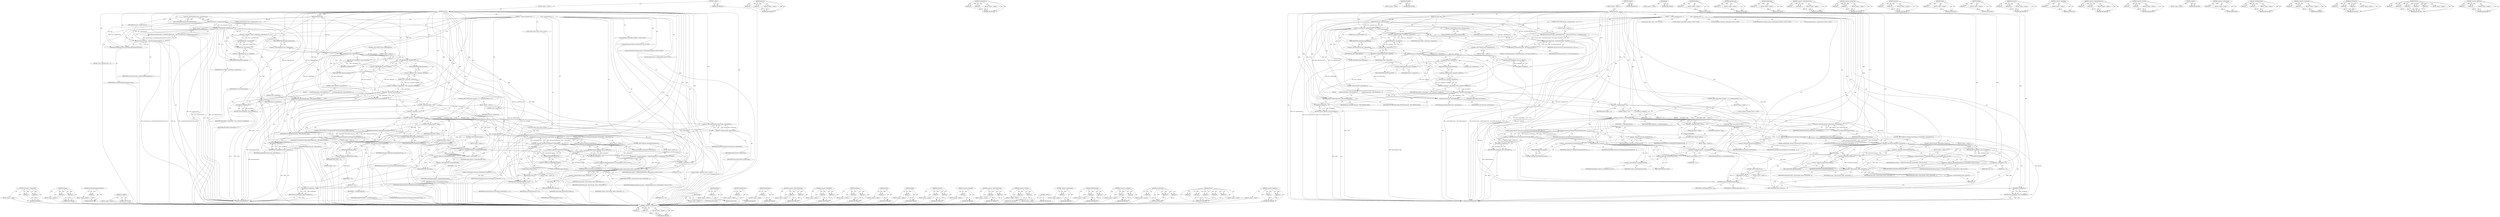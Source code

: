 digraph "&lt;operator&gt;.fieldAccess" {
vulnerable_281 [label=<(METHOD,&lt;operators&gt;.assignmentOr)>];
vulnerable_282 [label=<(PARAM,p1)>];
vulnerable_283 [label=<(PARAM,p2)>];
vulnerable_284 [label=<(BLOCK,&lt;empty&gt;,&lt;empty&gt;)>];
vulnerable_285 [label=<(METHOD_RETURN,ANY)>];
vulnerable_261 [label=<(METHOD,dictionary)>];
vulnerable_262 [label=<(PARAM,p1)>];
vulnerable_263 [label=<(PARAM,p2)>];
vulnerable_264 [label=<(BLOCK,&lt;empty&gt;,&lt;empty&gt;)>];
vulnerable_265 [label=<(METHOD_RETURN,ANY)>];
vulnerable_217 [label=<(METHOD,createTypeError)>];
vulnerable_218 [label=<(PARAM,p1)>];
vulnerable_219 [label=<(PARAM,p2)>];
vulnerable_220 [label=<(BLOCK,&lt;empty&gt;,&lt;empty&gt;)>];
vulnerable_221 [label=<(METHOD_RETURN,ANY)>];
vulnerable_240 [label=<(METHOD,jsUndefined)>];
vulnerable_241 [label=<(BLOCK,&lt;empty&gt;,&lt;empty&gt;)>];
vulnerable_242 [label=<(METHOD_RETURN,ANY)>];
vulnerable_6 [label=<(METHOD,&lt;global&gt;)<SUB>1</SUB>>];
vulnerable_7 [label=<(BLOCK,&lt;empty&gt;,&lt;empty&gt;)<SUB>1</SUB>>];
vulnerable_8 [label=<(METHOD,observe)<SUB>1</SUB>>];
vulnerable_9 [label=<(PARAM,ExecState* exec)<SUB>1</SUB>>];
vulnerable_10 [label=<(BLOCK,{
     if (exec-&gt;argumentCount() &lt; 2)
        r...,{
     if (exec-&gt;argumentCount() &lt; 2)
        r...)<SUB>2</SUB>>];
vulnerable_11 [label=<(CONTROL_STRUCTURE,IF,if (exec-&gt;argumentCount() &lt; 2))<SUB>3</SUB>>];
vulnerable_12 [label=<(&lt;operator&gt;.lessThan,exec-&gt;argumentCount() &lt; 2)<SUB>3</SUB>>];
vulnerable_13 [label=<(argumentCount,exec-&gt;argumentCount())<SUB>3</SUB>>];
vulnerable_14 [label=<(&lt;operator&gt;.indirectFieldAccess,exec-&gt;argumentCount)<SUB>3</SUB>>];
vulnerable_15 [label=<(IDENTIFIER,exec,exec-&gt;argumentCount())<SUB>3</SUB>>];
vulnerable_16 [label=<(FIELD_IDENTIFIER,argumentCount,argumentCount)<SUB>3</SUB>>];
vulnerable_17 [label=<(LITERAL,2,exec-&gt;argumentCount() &lt; 2)<SUB>3</SUB>>];
vulnerable_18 [label=<(BLOCK,&lt;empty&gt;,&lt;empty&gt;)<SUB>4</SUB>>];
vulnerable_19 [label=<(RETURN,return throwError(exec, createTypeError(exec, &quot;...,return throwError(exec, createTypeError(exec, &quot;...)<SUB>4</SUB>>];
vulnerable_20 [label=<(throwError,throwError(exec, createTypeError(exec, &quot;Not eno...)<SUB>4</SUB>>];
vulnerable_21 [label=<(IDENTIFIER,exec,throwError(exec, createTypeError(exec, &quot;Not eno...)<SUB>4</SUB>>];
vulnerable_22 [label=<(createTypeError,createTypeError(exec, &quot;Not enough arguments&quot;))<SUB>4</SUB>>];
vulnerable_23 [label=<(IDENTIFIER,exec,createTypeError(exec, &quot;Not enough arguments&quot;))<SUB>4</SUB>>];
vulnerable_24 [label=<(LITERAL,&quot;Not enough arguments&quot;,createTypeError(exec, &quot;Not enough arguments&quot;))<SUB>4</SUB>>];
vulnerable_25 [label="<(LOCAL,Node* target: Node*)<SUB>5</SUB>>"];
vulnerable_26 [label=<(&lt;operator&gt;.assignment,* target = toNode(exec-&gt;argument(0)))<SUB>5</SUB>>];
vulnerable_27 [label=<(IDENTIFIER,target,* target = toNode(exec-&gt;argument(0)))<SUB>5</SUB>>];
vulnerable_28 [label=<(toNode,toNode(exec-&gt;argument(0)))<SUB>5</SUB>>];
vulnerable_29 [label=<(argument,exec-&gt;argument(0))<SUB>5</SUB>>];
vulnerable_30 [label=<(&lt;operator&gt;.indirectFieldAccess,exec-&gt;argument)<SUB>5</SUB>>];
vulnerable_31 [label=<(IDENTIFIER,exec,exec-&gt;argument(0))<SUB>5</SUB>>];
vulnerable_32 [label=<(FIELD_IDENTIFIER,argument,argument)<SUB>5</SUB>>];
vulnerable_33 [label=<(LITERAL,0,exec-&gt;argument(0))<SUB>5</SUB>>];
vulnerable_34 [label=<(CONTROL_STRUCTURE,IF,if (exec-&gt;hadException()))<SUB>6</SUB>>];
vulnerable_35 [label=<(hadException,exec-&gt;hadException())<SUB>6</SUB>>];
vulnerable_36 [label=<(&lt;operator&gt;.indirectFieldAccess,exec-&gt;hadException)<SUB>6</SUB>>];
vulnerable_37 [label=<(IDENTIFIER,exec,exec-&gt;hadException())<SUB>6</SUB>>];
vulnerable_38 [label=<(FIELD_IDENTIFIER,hadException,hadException)<SUB>6</SUB>>];
vulnerable_39 [label=<(BLOCK,&lt;empty&gt;,&lt;empty&gt;)<SUB>7</SUB>>];
vulnerable_40 [label=<(RETURN,return jsUndefined();,return jsUndefined();)<SUB>7</SUB>>];
vulnerable_41 [label=<(jsUndefined,jsUndefined())<SUB>7</SUB>>];
vulnerable_42 [label="<(LOCAL,JSObject* optionsObject: JSObject*)<SUB>9</SUB>>"];
vulnerable_43 [label=<(&lt;operator&gt;.assignment,* optionsObject = exec-&gt;argument(1).getObject())<SUB>9</SUB>>];
vulnerable_44 [label=<(IDENTIFIER,optionsObject,* optionsObject = exec-&gt;argument(1).getObject())<SUB>9</SUB>>];
vulnerable_45 [label=<(getObject,exec-&gt;argument(1).getObject())<SUB>9</SUB>>];
vulnerable_46 [label=<(&lt;operator&gt;.fieldAccess,exec-&gt;argument(1).getObject)<SUB>9</SUB>>];
vulnerable_47 [label=<(argument,exec-&gt;argument(1))<SUB>9</SUB>>];
vulnerable_48 [label=<(&lt;operator&gt;.indirectFieldAccess,exec-&gt;argument)<SUB>9</SUB>>];
vulnerable_49 [label=<(IDENTIFIER,exec,exec-&gt;argument(1))<SUB>9</SUB>>];
vulnerable_50 [label=<(FIELD_IDENTIFIER,argument,argument)<SUB>9</SUB>>];
vulnerable_51 [label=<(LITERAL,1,exec-&gt;argument(1))<SUB>9</SUB>>];
vulnerable_52 [label=<(FIELD_IDENTIFIER,getObject,getObject)<SUB>9</SUB>>];
vulnerable_53 [label=<(CONTROL_STRUCTURE,IF,if (!optionsObject))<SUB>10</SUB>>];
vulnerable_54 [label=<(&lt;operator&gt;.logicalNot,!optionsObject)<SUB>10</SUB>>];
vulnerable_55 [label=<(IDENTIFIER,optionsObject,!optionsObject)<SUB>10</SUB>>];
vulnerable_56 [label=<(BLOCK,{
        setDOMException(exec, TYPE_MISMATCH_E...,{
        setDOMException(exec, TYPE_MISMATCH_E...)<SUB>10</SUB>>];
vulnerable_57 [label=<(setDOMException,setDOMException(exec, TYPE_MISMATCH_ERR))<SUB>11</SUB>>];
vulnerable_58 [label=<(IDENTIFIER,exec,setDOMException(exec, TYPE_MISMATCH_ERR))<SUB>11</SUB>>];
vulnerable_59 [label=<(IDENTIFIER,TYPE_MISMATCH_ERR,setDOMException(exec, TYPE_MISMATCH_ERR))<SUB>11</SUB>>];
vulnerable_60 [label=<(RETURN,return jsUndefined();,return jsUndefined();)<SUB>12</SUB>>];
vulnerable_61 [label=<(jsUndefined,jsUndefined())<SUB>12</SUB>>];
vulnerable_62 [label="<(LOCAL,JSDictionary dictionary: JSDictionary)<SUB>15</SUB>>"];
vulnerable_63 [label=<(dictionary,dictionary(exec, optionsObject))<SUB>15</SUB>>];
vulnerable_64 [label=<(IDENTIFIER,exec,dictionary(exec, optionsObject))<SUB>15</SUB>>];
vulnerable_65 [label=<(IDENTIFIER,optionsObject,dictionary(exec, optionsObject))<SUB>15</SUB>>];
vulnerable_66 [label="<(LOCAL,MutationObserverOptions options: MutationObserverOptions)<SUB>16</SUB>>"];
vulnerable_67 [label=<(&lt;operator&gt;.assignment,options = 0)<SUB>16</SUB>>];
vulnerable_68 [label=<(IDENTIFIER,options,options = 0)<SUB>16</SUB>>];
vulnerable_69 [label=<(LITERAL,0,options = 0)<SUB>16</SUB>>];
vulnerable_70 [label=<(CONTROL_STRUCTURE,FOR,for (unsigned i = 0;i &lt; numBooleanOptions;++i))<SUB>17</SUB>>];
vulnerable_71 [label=<(BLOCK,&lt;empty&gt;,&lt;empty&gt;)<SUB>17</SUB>>];
vulnerable_72 [label="<(LOCAL,unsigned i: unsigned)<SUB>17</SUB>>"];
vulnerable_73 [label=<(&lt;operator&gt;.assignment,i = 0)<SUB>17</SUB>>];
vulnerable_74 [label=<(IDENTIFIER,i,i = 0)<SUB>17</SUB>>];
vulnerable_75 [label=<(LITERAL,0,i = 0)<SUB>17</SUB>>];
vulnerable_76 [label=<(&lt;operator&gt;.lessThan,i &lt; numBooleanOptions)<SUB>17</SUB>>];
vulnerable_77 [label=<(IDENTIFIER,i,i &lt; numBooleanOptions)<SUB>17</SUB>>];
vulnerable_78 [label=<(IDENTIFIER,numBooleanOptions,i &lt; numBooleanOptions)<SUB>17</SUB>>];
vulnerable_79 [label=<(&lt;operator&gt;.preIncrement,++i)<SUB>17</SUB>>];
vulnerable_80 [label=<(IDENTIFIER,i,++i)<SUB>17</SUB>>];
vulnerable_81 [label=<(BLOCK,{
        bool option = false;
        if (!dic...,{
        bool option = false;
        if (!dic...)<SUB>17</SUB>>];
vulnerable_82 [label="<(LOCAL,bool option: bool)<SUB>18</SUB>>"];
vulnerable_83 [label=<(&lt;operator&gt;.assignment,option = false)<SUB>18</SUB>>];
vulnerable_84 [label=<(IDENTIFIER,option,option = false)<SUB>18</SUB>>];
vulnerable_85 [label=<(LITERAL,false,option = false)<SUB>18</SUB>>];
vulnerable_86 [label=<(CONTROL_STRUCTURE,IF,if (!dictionary.tryGetProperty(booleanOptions[i].name, option)))<SUB>19</SUB>>];
vulnerable_87 [label=<(&lt;operator&gt;.logicalNot,!dictionary.tryGetProperty(booleanOptions[i].na...)<SUB>19</SUB>>];
vulnerable_88 [label=<(tryGetProperty,dictionary.tryGetProperty(booleanOptions[i].nam...)<SUB>19</SUB>>];
vulnerable_89 [label=<(&lt;operator&gt;.fieldAccess,dictionary.tryGetProperty)<SUB>19</SUB>>];
vulnerable_90 [label=<(IDENTIFIER,dictionary,dictionary.tryGetProperty(booleanOptions[i].nam...)<SUB>19</SUB>>];
vulnerable_91 [label=<(FIELD_IDENTIFIER,tryGetProperty,tryGetProperty)<SUB>19</SUB>>];
vulnerable_92 [label=<(&lt;operator&gt;.fieldAccess,booleanOptions[i].name)<SUB>19</SUB>>];
vulnerable_93 [label=<(&lt;operator&gt;.indirectIndexAccess,booleanOptions[i])<SUB>19</SUB>>];
vulnerable_94 [label=<(IDENTIFIER,booleanOptions,dictionary.tryGetProperty(booleanOptions[i].nam...)<SUB>19</SUB>>];
vulnerable_95 [label=<(IDENTIFIER,i,dictionary.tryGetProperty(booleanOptions[i].nam...)<SUB>19</SUB>>];
vulnerable_96 [label=<(FIELD_IDENTIFIER,name,name)<SUB>19</SUB>>];
vulnerable_97 [label=<(IDENTIFIER,option,dictionary.tryGetProperty(booleanOptions[i].nam...)<SUB>19</SUB>>];
vulnerable_98 [label=<(BLOCK,&lt;empty&gt;,&lt;empty&gt;)<SUB>20</SUB>>];
vulnerable_99 [label=<(RETURN,return jsUndefined();,return jsUndefined();)<SUB>20</SUB>>];
vulnerable_100 [label=<(jsUndefined,jsUndefined())<SUB>20</SUB>>];
vulnerable_101 [label=<(CONTROL_STRUCTURE,IF,if (option))<SUB>21</SUB>>];
vulnerable_102 [label=<(IDENTIFIER,option,if (option))<SUB>21</SUB>>];
vulnerable_103 [label=<(BLOCK,&lt;empty&gt;,&lt;empty&gt;)<SUB>22</SUB>>];
vulnerable_104 [label=<(&lt;operators&gt;.assignmentOr,options |= booleanOptions[i].value)<SUB>22</SUB>>];
vulnerable_105 [label=<(IDENTIFIER,options,options |= booleanOptions[i].value)<SUB>22</SUB>>];
vulnerable_106 [label=<(&lt;operator&gt;.fieldAccess,booleanOptions[i].value)<SUB>22</SUB>>];
vulnerable_107 [label=<(&lt;operator&gt;.indirectIndexAccess,booleanOptions[i])<SUB>22</SUB>>];
vulnerable_108 [label=<(IDENTIFIER,booleanOptions,options |= booleanOptions[i].value)<SUB>22</SUB>>];
vulnerable_109 [label=<(IDENTIFIER,i,options |= booleanOptions[i].value)<SUB>22</SUB>>];
vulnerable_110 [label=<(FIELD_IDENTIFIER,value,value)<SUB>22</SUB>>];
vulnerable_111 [label=<(&lt;operator&gt;.greaterThan,HashSet&lt;AtomicString&gt; attributeFilter)<SUB>25</SUB>>];
vulnerable_112 [label=<(&lt;operator&gt;.lessThan,HashSet&lt;AtomicString)<SUB>25</SUB>>];
vulnerable_113 [label=<(IDENTIFIER,HashSet,HashSet&lt;AtomicString)<SUB>25</SUB>>];
vulnerable_114 [label=<(IDENTIFIER,AtomicString,HashSet&lt;AtomicString)<SUB>25</SUB>>];
vulnerable_115 [label=<(IDENTIFIER,attributeFilter,HashSet&lt;AtomicString&gt; attributeFilter)<SUB>25</SUB>>];
vulnerable_116 [label=<(CONTROL_STRUCTURE,IF,if (!dictionary.tryGetProperty(&quot;attributeFilter&quot;, attributeFilter)))<SUB>26</SUB>>];
vulnerable_117 [label=<(&lt;operator&gt;.logicalNot,!dictionary.tryGetProperty(&quot;attributeFilter&quot;, a...)<SUB>26</SUB>>];
vulnerable_118 [label=<(tryGetProperty,dictionary.tryGetProperty(&quot;attributeFilter&quot;, at...)<SUB>26</SUB>>];
vulnerable_119 [label=<(&lt;operator&gt;.fieldAccess,dictionary.tryGetProperty)<SUB>26</SUB>>];
vulnerable_120 [label=<(IDENTIFIER,dictionary,dictionary.tryGetProperty(&quot;attributeFilter&quot;, at...)<SUB>26</SUB>>];
vulnerable_121 [label=<(FIELD_IDENTIFIER,tryGetProperty,tryGetProperty)<SUB>26</SUB>>];
vulnerable_122 [label=<(LITERAL,&quot;attributeFilter&quot;,dictionary.tryGetProperty(&quot;attributeFilter&quot;, at...)<SUB>26</SUB>>];
vulnerable_123 [label=<(IDENTIFIER,attributeFilter,dictionary.tryGetProperty(&quot;attributeFilter&quot;, at...)<SUB>26</SUB>>];
vulnerable_124 [label=<(BLOCK,&lt;empty&gt;,&lt;empty&gt;)<SUB>27</SUB>>];
vulnerable_125 [label=<(RETURN,return jsUndefined();,return jsUndefined();)<SUB>27</SUB>>];
vulnerable_126 [label=<(jsUndefined,jsUndefined())<SUB>27</SUB>>];
vulnerable_127 [label=<(CONTROL_STRUCTURE,IF,if (!attributeFilter.isEmpty()))<SUB>28</SUB>>];
vulnerable_128 [label=<(&lt;operator&gt;.logicalNot,!attributeFilter.isEmpty())<SUB>28</SUB>>];
vulnerable_129 [label=<(isEmpty,attributeFilter.isEmpty())<SUB>28</SUB>>];
vulnerable_130 [label=<(&lt;operator&gt;.fieldAccess,attributeFilter.isEmpty)<SUB>28</SUB>>];
vulnerable_131 [label=<(IDENTIFIER,attributeFilter,attributeFilter.isEmpty())<SUB>28</SUB>>];
vulnerable_132 [label=<(FIELD_IDENTIFIER,isEmpty,isEmpty)<SUB>28</SUB>>];
vulnerable_133 [label=<(BLOCK,&lt;empty&gt;,&lt;empty&gt;)<SUB>29</SUB>>];
vulnerable_134 [label="<(&lt;operators&gt;.assignmentOr,options |= WebKitMutationObserver::AttributeFilter)<SUB>29</SUB>>"];
vulnerable_135 [label="<(IDENTIFIER,options,options |= WebKitMutationObserver::AttributeFilter)<SUB>29</SUB>>"];
vulnerable_136 [label="<(&lt;operator&gt;.fieldAccess,WebKitMutationObserver::AttributeFilter)<SUB>29</SUB>>"];
vulnerable_137 [label="<(IDENTIFIER,WebKitMutationObserver,options |= WebKitMutationObserver::AttributeFilter)<SUB>29</SUB>>"];
vulnerable_138 [label=<(FIELD_IDENTIFIER,AttributeFilter,AttributeFilter)<SUB>29</SUB>>];
vulnerable_139 [label="<(LOCAL,ExceptionCode ec: ExceptionCode)<SUB>31</SUB>>"];
vulnerable_140 [label=<(&lt;operator&gt;.assignment,ec = 0)<SUB>31</SUB>>];
vulnerable_141 [label=<(IDENTIFIER,ec,ec = 0)<SUB>31</SUB>>];
vulnerable_142 [label=<(LITERAL,0,ec = 0)<SUB>31</SUB>>];
vulnerable_143 [label=<(observe,impl()-&gt;observe(target, options, attributeFilte...)<SUB>32</SUB>>];
vulnerable_144 [label=<(&lt;operator&gt;.indirectFieldAccess,impl()-&gt;observe)<SUB>32</SUB>>];
vulnerable_145 [label=<(impl,impl())<SUB>32</SUB>>];
vulnerable_146 [label=<(FIELD_IDENTIFIER,observe,observe)<SUB>32</SUB>>];
vulnerable_147 [label=<(IDENTIFIER,target,impl()-&gt;observe(target, options, attributeFilte...)<SUB>32</SUB>>];
vulnerable_148 [label=<(IDENTIFIER,options,impl()-&gt;observe(target, options, attributeFilte...)<SUB>32</SUB>>];
vulnerable_149 [label=<(IDENTIFIER,attributeFilter,impl()-&gt;observe(target, options, attributeFilte...)<SUB>32</SUB>>];
vulnerable_150 [label=<(IDENTIFIER,ec,impl()-&gt;observe(target, options, attributeFilte...)<SUB>32</SUB>>];
vulnerable_151 [label=<(CONTROL_STRUCTURE,IF,if (ec))<SUB>33</SUB>>];
vulnerable_152 [label=<(IDENTIFIER,ec,if (ec))<SUB>33</SUB>>];
vulnerable_153 [label=<(BLOCK,&lt;empty&gt;,&lt;empty&gt;)<SUB>34</SUB>>];
vulnerable_154 [label=<(setDOMException,setDOMException(exec, ec))<SUB>34</SUB>>];
vulnerable_155 [label=<(IDENTIFIER,exec,setDOMException(exec, ec))<SUB>34</SUB>>];
vulnerable_156 [label=<(IDENTIFIER,ec,setDOMException(exec, ec))<SUB>34</SUB>>];
vulnerable_157 [label=<(RETURN,return jsUndefined();,return jsUndefined();)<SUB>35</SUB>>];
vulnerable_158 [label=<(jsUndefined,jsUndefined())<SUB>35</SUB>>];
vulnerable_159 [label=<(METHOD_RETURN,JSValue)<SUB>1</SUB>>];
vulnerable_161 [label=<(METHOD_RETURN,ANY)<SUB>1</SUB>>];
vulnerable_303 [label=<(METHOD,impl)>];
vulnerable_304 [label=<(BLOCK,&lt;empty&gt;,&lt;empty&gt;)>];
vulnerable_305 [label=<(METHOD_RETURN,ANY)>];
vulnerable_243 [label=<(METHOD,getObject)>];
vulnerable_244 [label=<(PARAM,p1)>];
vulnerable_245 [label=<(BLOCK,&lt;empty&gt;,&lt;empty&gt;)>];
vulnerable_246 [label=<(METHOD_RETURN,ANY)>];
vulnerable_203 [label=<(METHOD,argumentCount)>];
vulnerable_204 [label=<(PARAM,p1)>];
vulnerable_205 [label=<(BLOCK,&lt;empty&gt;,&lt;empty&gt;)>];
vulnerable_206 [label=<(METHOD_RETURN,ANY)>];
vulnerable_236 [label=<(METHOD,hadException)>];
vulnerable_237 [label=<(PARAM,p1)>];
vulnerable_238 [label=<(BLOCK,&lt;empty&gt;,&lt;empty&gt;)>];
vulnerable_239 [label=<(METHOD_RETURN,ANY)>];
vulnerable_276 [label=<(METHOD,&lt;operator&gt;.indirectIndexAccess)>];
vulnerable_277 [label=<(PARAM,p1)>];
vulnerable_278 [label=<(PARAM,p2)>];
vulnerable_279 [label=<(BLOCK,&lt;empty&gt;,&lt;empty&gt;)>];
vulnerable_280 [label=<(METHOD_RETURN,ANY)>];
vulnerable_286 [label=<(METHOD,&lt;operator&gt;.greaterThan)>];
vulnerable_287 [label=<(PARAM,p1)>];
vulnerable_288 [label=<(PARAM,p2)>];
vulnerable_289 [label=<(BLOCK,&lt;empty&gt;,&lt;empty&gt;)>];
vulnerable_290 [label=<(METHOD_RETURN,ANY)>];
vulnerable_231 [label=<(METHOD,argument)>];
vulnerable_232 [label=<(PARAM,p1)>];
vulnerable_233 [label=<(PARAM,p2)>];
vulnerable_234 [label=<(BLOCK,&lt;empty&gt;,&lt;empty&gt;)>];
vulnerable_235 [label=<(METHOD_RETURN,ANY)>];
vulnerable_227 [label=<(METHOD,toNode)>];
vulnerable_228 [label=<(PARAM,p1)>];
vulnerable_229 [label=<(BLOCK,&lt;empty&gt;,&lt;empty&gt;)>];
vulnerable_230 [label=<(METHOD_RETURN,ANY)>];
vulnerable_291 [label=<(METHOD,isEmpty)>];
vulnerable_292 [label=<(PARAM,p1)>];
vulnerable_293 [label=<(BLOCK,&lt;empty&gt;,&lt;empty&gt;)>];
vulnerable_294 [label=<(METHOD_RETURN,ANY)>];
vulnerable_212 [label=<(METHOD,throwError)>];
vulnerable_213 [label=<(PARAM,p1)>];
vulnerable_214 [label=<(PARAM,p2)>];
vulnerable_215 [label=<(BLOCK,&lt;empty&gt;,&lt;empty&gt;)>];
vulnerable_216 [label=<(METHOD_RETURN,ANY)>];
vulnerable_252 [label=<(METHOD,&lt;operator&gt;.logicalNot)>];
vulnerable_253 [label=<(PARAM,p1)>];
vulnerable_254 [label=<(BLOCK,&lt;empty&gt;,&lt;empty&gt;)>];
vulnerable_255 [label=<(METHOD_RETURN,ANY)>];
vulnerable_207 [label=<(METHOD,&lt;operator&gt;.indirectFieldAccess)>];
vulnerable_208 [label=<(PARAM,p1)>];
vulnerable_209 [label=<(PARAM,p2)>];
vulnerable_210 [label=<(BLOCK,&lt;empty&gt;,&lt;empty&gt;)>];
vulnerable_211 [label=<(METHOD_RETURN,ANY)>];
vulnerable_198 [label=<(METHOD,&lt;operator&gt;.lessThan)>];
vulnerable_199 [label=<(PARAM,p1)>];
vulnerable_200 [label=<(PARAM,p2)>];
vulnerable_201 [label=<(BLOCK,&lt;empty&gt;,&lt;empty&gt;)>];
vulnerable_202 [label=<(METHOD_RETURN,ANY)>];
vulnerable_192 [label=<(METHOD,&lt;global&gt;)<SUB>1</SUB>>];
vulnerable_193 [label=<(BLOCK,&lt;empty&gt;,&lt;empty&gt;)>];
vulnerable_194 [label=<(METHOD_RETURN,ANY)>];
vulnerable_266 [label=<(METHOD,&lt;operator&gt;.preIncrement)>];
vulnerable_267 [label=<(PARAM,p1)>];
vulnerable_268 [label=<(BLOCK,&lt;empty&gt;,&lt;empty&gt;)>];
vulnerable_269 [label=<(METHOD_RETURN,ANY)>];
vulnerable_256 [label=<(METHOD,setDOMException)>];
vulnerable_257 [label=<(PARAM,p1)>];
vulnerable_258 [label=<(PARAM,p2)>];
vulnerable_259 [label=<(BLOCK,&lt;empty&gt;,&lt;empty&gt;)>];
vulnerable_260 [label=<(METHOD_RETURN,ANY)>];
vulnerable_222 [label=<(METHOD,&lt;operator&gt;.assignment)>];
vulnerable_223 [label=<(PARAM,p1)>];
vulnerable_224 [label=<(PARAM,p2)>];
vulnerable_225 [label=<(BLOCK,&lt;empty&gt;,&lt;empty&gt;)>];
vulnerable_226 [label=<(METHOD_RETURN,ANY)>];
vulnerable_270 [label=<(METHOD,tryGetProperty)>];
vulnerable_271 [label=<(PARAM,p1)>];
vulnerable_272 [label=<(PARAM,p2)>];
vulnerable_273 [label=<(PARAM,p3)>];
vulnerable_274 [label=<(BLOCK,&lt;empty&gt;,&lt;empty&gt;)>];
vulnerable_275 [label=<(METHOD_RETURN,ANY)>];
vulnerable_295 [label=<(METHOD,observe)>];
vulnerable_296 [label=<(PARAM,p1)>];
vulnerable_297 [label=<(PARAM,p2)>];
vulnerable_298 [label=<(PARAM,p3)>];
vulnerable_299 [label=<(PARAM,p4)>];
vulnerable_300 [label=<(PARAM,p5)>];
vulnerable_301 [label=<(BLOCK,&lt;empty&gt;,&lt;empty&gt;)>];
vulnerable_302 [label=<(METHOD_RETURN,ANY)>];
vulnerable_247 [label=<(METHOD,&lt;operator&gt;.fieldAccess)>];
vulnerable_248 [label=<(PARAM,p1)>];
vulnerable_249 [label=<(PARAM,p2)>];
vulnerable_250 [label=<(BLOCK,&lt;empty&gt;,&lt;empty&gt;)>];
vulnerable_251 [label=<(METHOD_RETURN,ANY)>];
fixed_277 [label=<(METHOD,&lt;operators&gt;.assignmentOr)>];
fixed_278 [label=<(PARAM,p1)>];
fixed_279 [label=<(PARAM,p2)>];
fixed_280 [label=<(BLOCK,&lt;empty&gt;,&lt;empty&gt;)>];
fixed_281 [label=<(METHOD_RETURN,ANY)>];
fixed_257 [label=<(METHOD,dictionary)>];
fixed_258 [label=<(PARAM,p1)>];
fixed_259 [label=<(PARAM,p2)>];
fixed_260 [label=<(BLOCK,&lt;empty&gt;,&lt;empty&gt;)>];
fixed_261 [label=<(METHOD_RETURN,ANY)>];
fixed_214 [label=<(METHOD,createNotEnoughArgumentsError)>];
fixed_215 [label=<(PARAM,p1)>];
fixed_216 [label=<(BLOCK,&lt;empty&gt;,&lt;empty&gt;)>];
fixed_217 [label=<(METHOD_RETURN,ANY)>];
fixed_236 [label=<(METHOD,jsUndefined)>];
fixed_237 [label=<(BLOCK,&lt;empty&gt;,&lt;empty&gt;)>];
fixed_238 [label=<(METHOD_RETURN,ANY)>];
fixed_6 [label=<(METHOD,&lt;global&gt;)<SUB>1</SUB>>];
fixed_7 [label=<(BLOCK,&lt;empty&gt;,&lt;empty&gt;)<SUB>1</SUB>>];
fixed_8 [label=<(METHOD,observe)<SUB>1</SUB>>];
fixed_9 [label=<(PARAM,ExecState* exec)<SUB>1</SUB>>];
fixed_10 [label=<(BLOCK,{
     if (exec-&gt;argumentCount() &lt; 2)
        r...,{
     if (exec-&gt;argumentCount() &lt; 2)
        r...)<SUB>2</SUB>>];
fixed_11 [label=<(CONTROL_STRUCTURE,IF,if (exec-&gt;argumentCount() &lt; 2))<SUB>3</SUB>>];
fixed_12 [label=<(&lt;operator&gt;.lessThan,exec-&gt;argumentCount() &lt; 2)<SUB>3</SUB>>];
fixed_13 [label=<(argumentCount,exec-&gt;argumentCount())<SUB>3</SUB>>];
fixed_14 [label=<(&lt;operator&gt;.indirectFieldAccess,exec-&gt;argumentCount)<SUB>3</SUB>>];
fixed_15 [label=<(IDENTIFIER,exec,exec-&gt;argumentCount())<SUB>3</SUB>>];
fixed_16 [label=<(FIELD_IDENTIFIER,argumentCount,argumentCount)<SUB>3</SUB>>];
fixed_17 [label=<(LITERAL,2,exec-&gt;argumentCount() &lt; 2)<SUB>3</SUB>>];
fixed_18 [label=<(BLOCK,&lt;empty&gt;,&lt;empty&gt;)<SUB>4</SUB>>];
fixed_19 [label=<(RETURN,return throwError(exec, createNotEnoughArgument...,return throwError(exec, createNotEnoughArgument...)<SUB>4</SUB>>];
fixed_20 [label=<(throwError,throwError(exec, createNotEnoughArgumentsError(...)<SUB>4</SUB>>];
fixed_21 [label=<(IDENTIFIER,exec,throwError(exec, createNotEnoughArgumentsError(...)<SUB>4</SUB>>];
fixed_22 [label=<(createNotEnoughArgumentsError,createNotEnoughArgumentsError(exec))<SUB>4</SUB>>];
fixed_23 [label=<(IDENTIFIER,exec,createNotEnoughArgumentsError(exec))<SUB>4</SUB>>];
fixed_24 [label="<(LOCAL,Node* target: Node*)<SUB>5</SUB>>"];
fixed_25 [label=<(&lt;operator&gt;.assignment,* target = toNode(exec-&gt;argument(0)))<SUB>5</SUB>>];
fixed_26 [label=<(IDENTIFIER,target,* target = toNode(exec-&gt;argument(0)))<SUB>5</SUB>>];
fixed_27 [label=<(toNode,toNode(exec-&gt;argument(0)))<SUB>5</SUB>>];
fixed_28 [label=<(argument,exec-&gt;argument(0))<SUB>5</SUB>>];
fixed_29 [label=<(&lt;operator&gt;.indirectFieldAccess,exec-&gt;argument)<SUB>5</SUB>>];
fixed_30 [label=<(IDENTIFIER,exec,exec-&gt;argument(0))<SUB>5</SUB>>];
fixed_31 [label=<(FIELD_IDENTIFIER,argument,argument)<SUB>5</SUB>>];
fixed_32 [label=<(LITERAL,0,exec-&gt;argument(0))<SUB>5</SUB>>];
fixed_33 [label=<(CONTROL_STRUCTURE,IF,if (exec-&gt;hadException()))<SUB>6</SUB>>];
fixed_34 [label=<(hadException,exec-&gt;hadException())<SUB>6</SUB>>];
fixed_35 [label=<(&lt;operator&gt;.indirectFieldAccess,exec-&gt;hadException)<SUB>6</SUB>>];
fixed_36 [label=<(IDENTIFIER,exec,exec-&gt;hadException())<SUB>6</SUB>>];
fixed_37 [label=<(FIELD_IDENTIFIER,hadException,hadException)<SUB>6</SUB>>];
fixed_38 [label=<(BLOCK,&lt;empty&gt;,&lt;empty&gt;)<SUB>7</SUB>>];
fixed_39 [label=<(RETURN,return jsUndefined();,return jsUndefined();)<SUB>7</SUB>>];
fixed_40 [label=<(jsUndefined,jsUndefined())<SUB>7</SUB>>];
fixed_41 [label="<(LOCAL,JSObject* optionsObject: JSObject*)<SUB>9</SUB>>"];
fixed_42 [label=<(&lt;operator&gt;.assignment,* optionsObject = exec-&gt;argument(1).getObject())<SUB>9</SUB>>];
fixed_43 [label=<(IDENTIFIER,optionsObject,* optionsObject = exec-&gt;argument(1).getObject())<SUB>9</SUB>>];
fixed_44 [label=<(getObject,exec-&gt;argument(1).getObject())<SUB>9</SUB>>];
fixed_45 [label=<(&lt;operator&gt;.fieldAccess,exec-&gt;argument(1).getObject)<SUB>9</SUB>>];
fixed_46 [label=<(argument,exec-&gt;argument(1))<SUB>9</SUB>>];
fixed_47 [label=<(&lt;operator&gt;.indirectFieldAccess,exec-&gt;argument)<SUB>9</SUB>>];
fixed_48 [label=<(IDENTIFIER,exec,exec-&gt;argument(1))<SUB>9</SUB>>];
fixed_49 [label=<(FIELD_IDENTIFIER,argument,argument)<SUB>9</SUB>>];
fixed_50 [label=<(LITERAL,1,exec-&gt;argument(1))<SUB>9</SUB>>];
fixed_51 [label=<(FIELD_IDENTIFIER,getObject,getObject)<SUB>9</SUB>>];
fixed_52 [label=<(CONTROL_STRUCTURE,IF,if (!optionsObject))<SUB>10</SUB>>];
fixed_53 [label=<(&lt;operator&gt;.logicalNot,!optionsObject)<SUB>10</SUB>>];
fixed_54 [label=<(IDENTIFIER,optionsObject,!optionsObject)<SUB>10</SUB>>];
fixed_55 [label=<(BLOCK,{
        setDOMException(exec, TYPE_MISMATCH_E...,{
        setDOMException(exec, TYPE_MISMATCH_E...)<SUB>10</SUB>>];
fixed_56 [label=<(setDOMException,setDOMException(exec, TYPE_MISMATCH_ERR))<SUB>11</SUB>>];
fixed_57 [label=<(IDENTIFIER,exec,setDOMException(exec, TYPE_MISMATCH_ERR))<SUB>11</SUB>>];
fixed_58 [label=<(IDENTIFIER,TYPE_MISMATCH_ERR,setDOMException(exec, TYPE_MISMATCH_ERR))<SUB>11</SUB>>];
fixed_59 [label=<(RETURN,return jsUndefined();,return jsUndefined();)<SUB>12</SUB>>];
fixed_60 [label=<(jsUndefined,jsUndefined())<SUB>12</SUB>>];
fixed_61 [label="<(LOCAL,JSDictionary dictionary: JSDictionary)<SUB>15</SUB>>"];
fixed_62 [label=<(dictionary,dictionary(exec, optionsObject))<SUB>15</SUB>>];
fixed_63 [label=<(IDENTIFIER,exec,dictionary(exec, optionsObject))<SUB>15</SUB>>];
fixed_64 [label=<(IDENTIFIER,optionsObject,dictionary(exec, optionsObject))<SUB>15</SUB>>];
fixed_65 [label="<(LOCAL,MutationObserverOptions options: MutationObserverOptions)<SUB>16</SUB>>"];
fixed_66 [label=<(&lt;operator&gt;.assignment,options = 0)<SUB>16</SUB>>];
fixed_67 [label=<(IDENTIFIER,options,options = 0)<SUB>16</SUB>>];
fixed_68 [label=<(LITERAL,0,options = 0)<SUB>16</SUB>>];
fixed_69 [label=<(CONTROL_STRUCTURE,FOR,for (unsigned i = 0;i &lt; numBooleanOptions;++i))<SUB>17</SUB>>];
fixed_70 [label=<(BLOCK,&lt;empty&gt;,&lt;empty&gt;)<SUB>17</SUB>>];
fixed_71 [label="<(LOCAL,unsigned i: unsigned)<SUB>17</SUB>>"];
fixed_72 [label=<(&lt;operator&gt;.assignment,i = 0)<SUB>17</SUB>>];
fixed_73 [label=<(IDENTIFIER,i,i = 0)<SUB>17</SUB>>];
fixed_74 [label=<(LITERAL,0,i = 0)<SUB>17</SUB>>];
fixed_75 [label=<(&lt;operator&gt;.lessThan,i &lt; numBooleanOptions)<SUB>17</SUB>>];
fixed_76 [label=<(IDENTIFIER,i,i &lt; numBooleanOptions)<SUB>17</SUB>>];
fixed_77 [label=<(IDENTIFIER,numBooleanOptions,i &lt; numBooleanOptions)<SUB>17</SUB>>];
fixed_78 [label=<(&lt;operator&gt;.preIncrement,++i)<SUB>17</SUB>>];
fixed_79 [label=<(IDENTIFIER,i,++i)<SUB>17</SUB>>];
fixed_80 [label=<(BLOCK,{
        bool option = false;
        if (!dic...,{
        bool option = false;
        if (!dic...)<SUB>17</SUB>>];
fixed_81 [label="<(LOCAL,bool option: bool)<SUB>18</SUB>>"];
fixed_82 [label=<(&lt;operator&gt;.assignment,option = false)<SUB>18</SUB>>];
fixed_83 [label=<(IDENTIFIER,option,option = false)<SUB>18</SUB>>];
fixed_84 [label=<(LITERAL,false,option = false)<SUB>18</SUB>>];
fixed_85 [label=<(CONTROL_STRUCTURE,IF,if (!dictionary.tryGetProperty(booleanOptions[i].name, option)))<SUB>19</SUB>>];
fixed_86 [label=<(&lt;operator&gt;.logicalNot,!dictionary.tryGetProperty(booleanOptions[i].na...)<SUB>19</SUB>>];
fixed_87 [label=<(tryGetProperty,dictionary.tryGetProperty(booleanOptions[i].nam...)<SUB>19</SUB>>];
fixed_88 [label=<(&lt;operator&gt;.fieldAccess,dictionary.tryGetProperty)<SUB>19</SUB>>];
fixed_89 [label=<(IDENTIFIER,dictionary,dictionary.tryGetProperty(booleanOptions[i].nam...)<SUB>19</SUB>>];
fixed_90 [label=<(FIELD_IDENTIFIER,tryGetProperty,tryGetProperty)<SUB>19</SUB>>];
fixed_91 [label=<(&lt;operator&gt;.fieldAccess,booleanOptions[i].name)<SUB>19</SUB>>];
fixed_92 [label=<(&lt;operator&gt;.indirectIndexAccess,booleanOptions[i])<SUB>19</SUB>>];
fixed_93 [label=<(IDENTIFIER,booleanOptions,dictionary.tryGetProperty(booleanOptions[i].nam...)<SUB>19</SUB>>];
fixed_94 [label=<(IDENTIFIER,i,dictionary.tryGetProperty(booleanOptions[i].nam...)<SUB>19</SUB>>];
fixed_95 [label=<(FIELD_IDENTIFIER,name,name)<SUB>19</SUB>>];
fixed_96 [label=<(IDENTIFIER,option,dictionary.tryGetProperty(booleanOptions[i].nam...)<SUB>19</SUB>>];
fixed_97 [label=<(BLOCK,&lt;empty&gt;,&lt;empty&gt;)<SUB>20</SUB>>];
fixed_98 [label=<(RETURN,return jsUndefined();,return jsUndefined();)<SUB>20</SUB>>];
fixed_99 [label=<(jsUndefined,jsUndefined())<SUB>20</SUB>>];
fixed_100 [label=<(CONTROL_STRUCTURE,IF,if (option))<SUB>21</SUB>>];
fixed_101 [label=<(IDENTIFIER,option,if (option))<SUB>21</SUB>>];
fixed_102 [label=<(BLOCK,&lt;empty&gt;,&lt;empty&gt;)<SUB>22</SUB>>];
fixed_103 [label=<(&lt;operators&gt;.assignmentOr,options |= booleanOptions[i].value)<SUB>22</SUB>>];
fixed_104 [label=<(IDENTIFIER,options,options |= booleanOptions[i].value)<SUB>22</SUB>>];
fixed_105 [label=<(&lt;operator&gt;.fieldAccess,booleanOptions[i].value)<SUB>22</SUB>>];
fixed_106 [label=<(&lt;operator&gt;.indirectIndexAccess,booleanOptions[i])<SUB>22</SUB>>];
fixed_107 [label=<(IDENTIFIER,booleanOptions,options |= booleanOptions[i].value)<SUB>22</SUB>>];
fixed_108 [label=<(IDENTIFIER,i,options |= booleanOptions[i].value)<SUB>22</SUB>>];
fixed_109 [label=<(FIELD_IDENTIFIER,value,value)<SUB>22</SUB>>];
fixed_110 [label=<(&lt;operator&gt;.greaterThan,HashSet&lt;AtomicString&gt; attributeFilter)<SUB>25</SUB>>];
fixed_111 [label=<(&lt;operator&gt;.lessThan,HashSet&lt;AtomicString)<SUB>25</SUB>>];
fixed_112 [label=<(IDENTIFIER,HashSet,HashSet&lt;AtomicString)<SUB>25</SUB>>];
fixed_113 [label=<(IDENTIFIER,AtomicString,HashSet&lt;AtomicString)<SUB>25</SUB>>];
fixed_114 [label=<(IDENTIFIER,attributeFilter,HashSet&lt;AtomicString&gt; attributeFilter)<SUB>25</SUB>>];
fixed_115 [label=<(CONTROL_STRUCTURE,IF,if (!dictionary.tryGetProperty(&quot;attributeFilter&quot;, attributeFilter)))<SUB>26</SUB>>];
fixed_116 [label=<(&lt;operator&gt;.logicalNot,!dictionary.tryGetProperty(&quot;attributeFilter&quot;, a...)<SUB>26</SUB>>];
fixed_117 [label=<(tryGetProperty,dictionary.tryGetProperty(&quot;attributeFilter&quot;, at...)<SUB>26</SUB>>];
fixed_118 [label=<(&lt;operator&gt;.fieldAccess,dictionary.tryGetProperty)<SUB>26</SUB>>];
fixed_119 [label=<(IDENTIFIER,dictionary,dictionary.tryGetProperty(&quot;attributeFilter&quot;, at...)<SUB>26</SUB>>];
fixed_120 [label=<(FIELD_IDENTIFIER,tryGetProperty,tryGetProperty)<SUB>26</SUB>>];
fixed_121 [label=<(LITERAL,&quot;attributeFilter&quot;,dictionary.tryGetProperty(&quot;attributeFilter&quot;, at...)<SUB>26</SUB>>];
fixed_122 [label=<(IDENTIFIER,attributeFilter,dictionary.tryGetProperty(&quot;attributeFilter&quot;, at...)<SUB>26</SUB>>];
fixed_123 [label=<(BLOCK,&lt;empty&gt;,&lt;empty&gt;)<SUB>27</SUB>>];
fixed_124 [label=<(RETURN,return jsUndefined();,return jsUndefined();)<SUB>27</SUB>>];
fixed_125 [label=<(jsUndefined,jsUndefined())<SUB>27</SUB>>];
fixed_126 [label=<(CONTROL_STRUCTURE,IF,if (!attributeFilter.isEmpty()))<SUB>28</SUB>>];
fixed_127 [label=<(&lt;operator&gt;.logicalNot,!attributeFilter.isEmpty())<SUB>28</SUB>>];
fixed_128 [label=<(isEmpty,attributeFilter.isEmpty())<SUB>28</SUB>>];
fixed_129 [label=<(&lt;operator&gt;.fieldAccess,attributeFilter.isEmpty)<SUB>28</SUB>>];
fixed_130 [label=<(IDENTIFIER,attributeFilter,attributeFilter.isEmpty())<SUB>28</SUB>>];
fixed_131 [label=<(FIELD_IDENTIFIER,isEmpty,isEmpty)<SUB>28</SUB>>];
fixed_132 [label=<(BLOCK,&lt;empty&gt;,&lt;empty&gt;)<SUB>29</SUB>>];
fixed_133 [label="<(&lt;operators&gt;.assignmentOr,options |= WebKitMutationObserver::AttributeFilter)<SUB>29</SUB>>"];
fixed_134 [label="<(IDENTIFIER,options,options |= WebKitMutationObserver::AttributeFilter)<SUB>29</SUB>>"];
fixed_135 [label="<(&lt;operator&gt;.fieldAccess,WebKitMutationObserver::AttributeFilter)<SUB>29</SUB>>"];
fixed_136 [label="<(IDENTIFIER,WebKitMutationObserver,options |= WebKitMutationObserver::AttributeFilter)<SUB>29</SUB>>"];
fixed_137 [label=<(FIELD_IDENTIFIER,AttributeFilter,AttributeFilter)<SUB>29</SUB>>];
fixed_138 [label="<(LOCAL,ExceptionCode ec: ExceptionCode)<SUB>31</SUB>>"];
fixed_139 [label=<(&lt;operator&gt;.assignment,ec = 0)<SUB>31</SUB>>];
fixed_140 [label=<(IDENTIFIER,ec,ec = 0)<SUB>31</SUB>>];
fixed_141 [label=<(LITERAL,0,ec = 0)<SUB>31</SUB>>];
fixed_142 [label=<(observe,impl()-&gt;observe(target, options, attributeFilte...)<SUB>32</SUB>>];
fixed_143 [label=<(&lt;operator&gt;.indirectFieldAccess,impl()-&gt;observe)<SUB>32</SUB>>];
fixed_144 [label=<(impl,impl())<SUB>32</SUB>>];
fixed_145 [label=<(FIELD_IDENTIFIER,observe,observe)<SUB>32</SUB>>];
fixed_146 [label=<(IDENTIFIER,target,impl()-&gt;observe(target, options, attributeFilte...)<SUB>32</SUB>>];
fixed_147 [label=<(IDENTIFIER,options,impl()-&gt;observe(target, options, attributeFilte...)<SUB>32</SUB>>];
fixed_148 [label=<(IDENTIFIER,attributeFilter,impl()-&gt;observe(target, options, attributeFilte...)<SUB>32</SUB>>];
fixed_149 [label=<(IDENTIFIER,ec,impl()-&gt;observe(target, options, attributeFilte...)<SUB>32</SUB>>];
fixed_150 [label=<(CONTROL_STRUCTURE,IF,if (ec))<SUB>33</SUB>>];
fixed_151 [label=<(IDENTIFIER,ec,if (ec))<SUB>33</SUB>>];
fixed_152 [label=<(BLOCK,&lt;empty&gt;,&lt;empty&gt;)<SUB>34</SUB>>];
fixed_153 [label=<(setDOMException,setDOMException(exec, ec))<SUB>34</SUB>>];
fixed_154 [label=<(IDENTIFIER,exec,setDOMException(exec, ec))<SUB>34</SUB>>];
fixed_155 [label=<(IDENTIFIER,ec,setDOMException(exec, ec))<SUB>34</SUB>>];
fixed_156 [label=<(RETURN,return jsUndefined();,return jsUndefined();)<SUB>35</SUB>>];
fixed_157 [label=<(jsUndefined,jsUndefined())<SUB>35</SUB>>];
fixed_158 [label=<(METHOD_RETURN,JSValue)<SUB>1</SUB>>];
fixed_160 [label=<(METHOD_RETURN,ANY)<SUB>1</SUB>>];
fixed_299 [label=<(METHOD,impl)>];
fixed_300 [label=<(BLOCK,&lt;empty&gt;,&lt;empty&gt;)>];
fixed_301 [label=<(METHOD_RETURN,ANY)>];
fixed_239 [label=<(METHOD,getObject)>];
fixed_240 [label=<(PARAM,p1)>];
fixed_241 [label=<(BLOCK,&lt;empty&gt;,&lt;empty&gt;)>];
fixed_242 [label=<(METHOD_RETURN,ANY)>];
fixed_200 [label=<(METHOD,argumentCount)>];
fixed_201 [label=<(PARAM,p1)>];
fixed_202 [label=<(BLOCK,&lt;empty&gt;,&lt;empty&gt;)>];
fixed_203 [label=<(METHOD_RETURN,ANY)>];
fixed_232 [label=<(METHOD,hadException)>];
fixed_233 [label=<(PARAM,p1)>];
fixed_234 [label=<(BLOCK,&lt;empty&gt;,&lt;empty&gt;)>];
fixed_235 [label=<(METHOD_RETURN,ANY)>];
fixed_272 [label=<(METHOD,&lt;operator&gt;.indirectIndexAccess)>];
fixed_273 [label=<(PARAM,p1)>];
fixed_274 [label=<(PARAM,p2)>];
fixed_275 [label=<(BLOCK,&lt;empty&gt;,&lt;empty&gt;)>];
fixed_276 [label=<(METHOD_RETURN,ANY)>];
fixed_282 [label=<(METHOD,&lt;operator&gt;.greaterThan)>];
fixed_283 [label=<(PARAM,p1)>];
fixed_284 [label=<(PARAM,p2)>];
fixed_285 [label=<(BLOCK,&lt;empty&gt;,&lt;empty&gt;)>];
fixed_286 [label=<(METHOD_RETURN,ANY)>];
fixed_227 [label=<(METHOD,argument)>];
fixed_228 [label=<(PARAM,p1)>];
fixed_229 [label=<(PARAM,p2)>];
fixed_230 [label=<(BLOCK,&lt;empty&gt;,&lt;empty&gt;)>];
fixed_231 [label=<(METHOD_RETURN,ANY)>];
fixed_223 [label=<(METHOD,toNode)>];
fixed_224 [label=<(PARAM,p1)>];
fixed_225 [label=<(BLOCK,&lt;empty&gt;,&lt;empty&gt;)>];
fixed_226 [label=<(METHOD_RETURN,ANY)>];
fixed_287 [label=<(METHOD,isEmpty)>];
fixed_288 [label=<(PARAM,p1)>];
fixed_289 [label=<(BLOCK,&lt;empty&gt;,&lt;empty&gt;)>];
fixed_290 [label=<(METHOD_RETURN,ANY)>];
fixed_209 [label=<(METHOD,throwError)>];
fixed_210 [label=<(PARAM,p1)>];
fixed_211 [label=<(PARAM,p2)>];
fixed_212 [label=<(BLOCK,&lt;empty&gt;,&lt;empty&gt;)>];
fixed_213 [label=<(METHOD_RETURN,ANY)>];
fixed_248 [label=<(METHOD,&lt;operator&gt;.logicalNot)>];
fixed_249 [label=<(PARAM,p1)>];
fixed_250 [label=<(BLOCK,&lt;empty&gt;,&lt;empty&gt;)>];
fixed_251 [label=<(METHOD_RETURN,ANY)>];
fixed_204 [label=<(METHOD,&lt;operator&gt;.indirectFieldAccess)>];
fixed_205 [label=<(PARAM,p1)>];
fixed_206 [label=<(PARAM,p2)>];
fixed_207 [label=<(BLOCK,&lt;empty&gt;,&lt;empty&gt;)>];
fixed_208 [label=<(METHOD_RETURN,ANY)>];
fixed_195 [label=<(METHOD,&lt;operator&gt;.lessThan)>];
fixed_196 [label=<(PARAM,p1)>];
fixed_197 [label=<(PARAM,p2)>];
fixed_198 [label=<(BLOCK,&lt;empty&gt;,&lt;empty&gt;)>];
fixed_199 [label=<(METHOD_RETURN,ANY)>];
fixed_189 [label=<(METHOD,&lt;global&gt;)<SUB>1</SUB>>];
fixed_190 [label=<(BLOCK,&lt;empty&gt;,&lt;empty&gt;)>];
fixed_191 [label=<(METHOD_RETURN,ANY)>];
fixed_262 [label=<(METHOD,&lt;operator&gt;.preIncrement)>];
fixed_263 [label=<(PARAM,p1)>];
fixed_264 [label=<(BLOCK,&lt;empty&gt;,&lt;empty&gt;)>];
fixed_265 [label=<(METHOD_RETURN,ANY)>];
fixed_252 [label=<(METHOD,setDOMException)>];
fixed_253 [label=<(PARAM,p1)>];
fixed_254 [label=<(PARAM,p2)>];
fixed_255 [label=<(BLOCK,&lt;empty&gt;,&lt;empty&gt;)>];
fixed_256 [label=<(METHOD_RETURN,ANY)>];
fixed_218 [label=<(METHOD,&lt;operator&gt;.assignment)>];
fixed_219 [label=<(PARAM,p1)>];
fixed_220 [label=<(PARAM,p2)>];
fixed_221 [label=<(BLOCK,&lt;empty&gt;,&lt;empty&gt;)>];
fixed_222 [label=<(METHOD_RETURN,ANY)>];
fixed_266 [label=<(METHOD,tryGetProperty)>];
fixed_267 [label=<(PARAM,p1)>];
fixed_268 [label=<(PARAM,p2)>];
fixed_269 [label=<(PARAM,p3)>];
fixed_270 [label=<(BLOCK,&lt;empty&gt;,&lt;empty&gt;)>];
fixed_271 [label=<(METHOD_RETURN,ANY)>];
fixed_291 [label=<(METHOD,observe)>];
fixed_292 [label=<(PARAM,p1)>];
fixed_293 [label=<(PARAM,p2)>];
fixed_294 [label=<(PARAM,p3)>];
fixed_295 [label=<(PARAM,p4)>];
fixed_296 [label=<(PARAM,p5)>];
fixed_297 [label=<(BLOCK,&lt;empty&gt;,&lt;empty&gt;)>];
fixed_298 [label=<(METHOD_RETURN,ANY)>];
fixed_243 [label=<(METHOD,&lt;operator&gt;.fieldAccess)>];
fixed_244 [label=<(PARAM,p1)>];
fixed_245 [label=<(PARAM,p2)>];
fixed_246 [label=<(BLOCK,&lt;empty&gt;,&lt;empty&gt;)>];
fixed_247 [label=<(METHOD_RETURN,ANY)>];
vulnerable_281 -> vulnerable_282  [key=0, label="AST: "];
vulnerable_281 -> vulnerable_282  [key=1, label="DDG: "];
vulnerable_281 -> vulnerable_284  [key=0, label="AST: "];
vulnerable_281 -> vulnerable_283  [key=0, label="AST: "];
vulnerable_281 -> vulnerable_283  [key=1, label="DDG: "];
vulnerable_281 -> vulnerable_285  [key=0, label="AST: "];
vulnerable_281 -> vulnerable_285  [key=1, label="CFG: "];
vulnerable_282 -> vulnerable_285  [key=0, label="DDG: p1"];
vulnerable_283 -> vulnerable_285  [key=0, label="DDG: p2"];
vulnerable_261 -> vulnerable_262  [key=0, label="AST: "];
vulnerable_261 -> vulnerable_262  [key=1, label="DDG: "];
vulnerable_261 -> vulnerable_264  [key=0, label="AST: "];
vulnerable_261 -> vulnerable_263  [key=0, label="AST: "];
vulnerable_261 -> vulnerable_263  [key=1, label="DDG: "];
vulnerable_261 -> vulnerable_265  [key=0, label="AST: "];
vulnerable_261 -> vulnerable_265  [key=1, label="CFG: "];
vulnerable_262 -> vulnerable_265  [key=0, label="DDG: p1"];
vulnerable_263 -> vulnerable_265  [key=0, label="DDG: p2"];
vulnerable_217 -> vulnerable_218  [key=0, label="AST: "];
vulnerable_217 -> vulnerable_218  [key=1, label="DDG: "];
vulnerable_217 -> vulnerable_220  [key=0, label="AST: "];
vulnerable_217 -> vulnerable_219  [key=0, label="AST: "];
vulnerable_217 -> vulnerable_219  [key=1, label="DDG: "];
vulnerable_217 -> vulnerable_221  [key=0, label="AST: "];
vulnerable_217 -> vulnerable_221  [key=1, label="CFG: "];
vulnerable_218 -> vulnerable_221  [key=0, label="DDG: p1"];
vulnerable_219 -> vulnerable_221  [key=0, label="DDG: p2"];
vulnerable_240 -> vulnerable_241  [key=0, label="AST: "];
vulnerable_240 -> vulnerable_242  [key=0, label="AST: "];
vulnerable_240 -> vulnerable_242  [key=1, label="CFG: "];
vulnerable_6 -> vulnerable_7  [key=0, label="AST: "];
vulnerable_6 -> vulnerable_161  [key=0, label="AST: "];
vulnerable_6 -> vulnerable_161  [key=1, label="CFG: "];
vulnerable_7 -> vulnerable_8  [key=0, label="AST: "];
vulnerable_8 -> vulnerable_9  [key=0, label="AST: "];
vulnerable_8 -> vulnerable_9  [key=1, label="DDG: "];
vulnerable_8 -> vulnerable_10  [key=0, label="AST: "];
vulnerable_8 -> vulnerable_159  [key=0, label="AST: "];
vulnerable_8 -> vulnerable_16  [key=0, label="CFG: "];
vulnerable_8 -> vulnerable_67  [key=0, label="DDG: "];
vulnerable_8 -> vulnerable_140  [key=0, label="DDG: "];
vulnerable_8 -> vulnerable_63  [key=0, label="DDG: "];
vulnerable_8 -> vulnerable_111  [key=0, label="DDG: "];
vulnerable_8 -> vulnerable_143  [key=0, label="DDG: "];
vulnerable_8 -> vulnerable_152  [key=0, label="DDG: "];
vulnerable_8 -> vulnerable_158  [key=0, label="DDG: "];
vulnerable_8 -> vulnerable_12  [key=0, label="DDG: "];
vulnerable_8 -> vulnerable_54  [key=0, label="DDG: "];
vulnerable_8 -> vulnerable_73  [key=0, label="DDG: "];
vulnerable_8 -> vulnerable_76  [key=0, label="DDG: "];
vulnerable_8 -> vulnerable_79  [key=0, label="DDG: "];
vulnerable_8 -> vulnerable_83  [key=0, label="DDG: "];
vulnerable_8 -> vulnerable_112  [key=0, label="DDG: "];
vulnerable_8 -> vulnerable_29  [key=0, label="DDG: "];
vulnerable_8 -> vulnerable_41  [key=0, label="DDG: "];
vulnerable_8 -> vulnerable_57  [key=0, label="DDG: "];
vulnerable_8 -> vulnerable_61  [key=0, label="DDG: "];
vulnerable_8 -> vulnerable_102  [key=0, label="DDG: "];
vulnerable_8 -> vulnerable_118  [key=0, label="DDG: "];
vulnerable_8 -> vulnerable_126  [key=0, label="DDG: "];
vulnerable_8 -> vulnerable_134  [key=0, label="DDG: "];
vulnerable_8 -> vulnerable_154  [key=0, label="DDG: "];
vulnerable_8 -> vulnerable_20  [key=0, label="DDG: "];
vulnerable_8 -> vulnerable_47  [key=0, label="DDG: "];
vulnerable_8 -> vulnerable_22  [key=0, label="DDG: "];
vulnerable_8 -> vulnerable_88  [key=0, label="DDG: "];
vulnerable_8 -> vulnerable_100  [key=0, label="DDG: "];
vulnerable_8 -> vulnerable_104  [key=0, label="DDG: "];
vulnerable_9 -> vulnerable_63  [key=0, label="DDG: exec"];
vulnerable_9 -> vulnerable_35  [key=0, label="DDG: exec"];
vulnerable_9 -> vulnerable_13  [key=0, label="DDG: exec"];
vulnerable_9 -> vulnerable_29  [key=0, label="DDG: exec"];
vulnerable_9 -> vulnerable_57  [key=0, label="DDG: exec"];
vulnerable_9 -> vulnerable_47  [key=0, label="DDG: exec"];
vulnerable_9 -> vulnerable_22  [key=0, label="DDG: exec"];
vulnerable_10 -> vulnerable_11  [key=0, label="AST: "];
vulnerable_10 -> vulnerable_25  [key=0, label="AST: "];
vulnerable_10 -> vulnerable_26  [key=0, label="AST: "];
vulnerable_10 -> vulnerable_34  [key=0, label="AST: "];
vulnerable_10 -> vulnerable_42  [key=0, label="AST: "];
vulnerable_10 -> vulnerable_43  [key=0, label="AST: "];
vulnerable_10 -> vulnerable_53  [key=0, label="AST: "];
vulnerable_10 -> vulnerable_62  [key=0, label="AST: "];
vulnerable_10 -> vulnerable_63  [key=0, label="AST: "];
vulnerable_10 -> vulnerable_66  [key=0, label="AST: "];
vulnerable_10 -> vulnerable_67  [key=0, label="AST: "];
vulnerable_10 -> vulnerable_70  [key=0, label="AST: "];
vulnerable_10 -> vulnerable_111  [key=0, label="AST: "];
vulnerable_10 -> vulnerable_116  [key=0, label="AST: "];
vulnerable_10 -> vulnerable_127  [key=0, label="AST: "];
vulnerable_10 -> vulnerable_139  [key=0, label="AST: "];
vulnerable_10 -> vulnerable_140  [key=0, label="AST: "];
vulnerable_10 -> vulnerable_143  [key=0, label="AST: "];
vulnerable_10 -> vulnerable_151  [key=0, label="AST: "];
vulnerable_10 -> vulnerable_157  [key=0, label="AST: "];
vulnerable_11 -> vulnerable_12  [key=0, label="AST: "];
vulnerable_11 -> vulnerable_18  [key=0, label="AST: "];
vulnerable_12 -> vulnerable_13  [key=0, label="AST: "];
vulnerable_12 -> vulnerable_17  [key=0, label="AST: "];
vulnerable_12 -> vulnerable_22  [key=0, label="CFG: "];
vulnerable_12 -> vulnerable_22  [key=1, label="CDG: "];
vulnerable_12 -> vulnerable_32  [key=0, label="CFG: "];
vulnerable_12 -> vulnerable_32  [key=1, label="CDG: "];
vulnerable_12 -> vulnerable_159  [key=0, label="DDG: exec-&gt;argumentCount()"];
vulnerable_12 -> vulnerable_159  [key=1, label="DDG: exec-&gt;argumentCount() &lt; 2"];
vulnerable_12 -> vulnerable_30  [key=0, label="CDG: "];
vulnerable_12 -> vulnerable_26  [key=0, label="CDG: "];
vulnerable_12 -> vulnerable_19  [key=0, label="CDG: "];
vulnerable_12 -> vulnerable_20  [key=0, label="CDG: "];
vulnerable_12 -> vulnerable_38  [key=0, label="CDG: "];
vulnerable_12 -> vulnerable_35  [key=0, label="CDG: "];
vulnerable_12 -> vulnerable_36  [key=0, label="CDG: "];
vulnerable_12 -> vulnerable_28  [key=0, label="CDG: "];
vulnerable_12 -> vulnerable_29  [key=0, label="CDG: "];
vulnerable_13 -> vulnerable_14  [key=0, label="AST: "];
vulnerable_13 -> vulnerable_12  [key=0, label="CFG: "];
vulnerable_13 -> vulnerable_12  [key=1, label="DDG: exec-&gt;argumentCount"];
vulnerable_13 -> vulnerable_159  [key=0, label="DDG: exec-&gt;argumentCount"];
vulnerable_13 -> vulnerable_63  [key=0, label="DDG: exec-&gt;argumentCount"];
vulnerable_13 -> vulnerable_57  [key=0, label="DDG: exec-&gt;argumentCount"];
vulnerable_13 -> vulnerable_154  [key=0, label="DDG: exec-&gt;argumentCount"];
vulnerable_13 -> vulnerable_20  [key=0, label="DDG: exec-&gt;argumentCount"];
vulnerable_13 -> vulnerable_22  [key=0, label="DDG: exec-&gt;argumentCount"];
vulnerable_14 -> vulnerable_15  [key=0, label="AST: "];
vulnerable_14 -> vulnerable_16  [key=0, label="AST: "];
vulnerable_14 -> vulnerable_13  [key=0, label="CFG: "];
vulnerable_16 -> vulnerable_14  [key=0, label="CFG: "];
vulnerable_18 -> vulnerable_19  [key=0, label="AST: "];
vulnerable_19 -> vulnerable_20  [key=0, label="AST: "];
vulnerable_19 -> vulnerable_159  [key=0, label="CFG: "];
vulnerable_19 -> vulnerable_159  [key=1, label="DDG: &lt;RET&gt;"];
vulnerable_20 -> vulnerable_21  [key=0, label="AST: "];
vulnerable_20 -> vulnerable_22  [key=0, label="AST: "];
vulnerable_20 -> vulnerable_19  [key=0, label="CFG: "];
vulnerable_20 -> vulnerable_19  [key=1, label="DDG: throwError(exec, createTypeError(exec, &quot;Not enough arguments&quot;))"];
vulnerable_20 -> vulnerable_159  [key=0, label="DDG: exec"];
vulnerable_20 -> vulnerable_159  [key=1, label="DDG: createTypeError(exec, &quot;Not enough arguments&quot;)"];
vulnerable_20 -> vulnerable_159  [key=2, label="DDG: throwError(exec, createTypeError(exec, &quot;Not enough arguments&quot;))"];
vulnerable_22 -> vulnerable_23  [key=0, label="AST: "];
vulnerable_22 -> vulnerable_24  [key=0, label="AST: "];
vulnerable_22 -> vulnerable_20  [key=0, label="CFG: "];
vulnerable_22 -> vulnerable_20  [key=1, label="DDG: exec"];
vulnerable_22 -> vulnerable_20  [key=2, label="DDG: &quot;Not enough arguments&quot;"];
vulnerable_26 -> vulnerable_27  [key=0, label="AST: "];
vulnerable_26 -> vulnerable_28  [key=0, label="AST: "];
vulnerable_26 -> vulnerable_38  [key=0, label="CFG: "];
vulnerable_26 -> vulnerable_143  [key=0, label="DDG: target"];
vulnerable_28 -> vulnerable_29  [key=0, label="AST: "];
vulnerable_28 -> vulnerable_26  [key=0, label="CFG: "];
vulnerable_28 -> vulnerable_26  [key=1, label="DDG: exec-&gt;argument(0)"];
vulnerable_29 -> vulnerable_30  [key=0, label="AST: "];
vulnerable_29 -> vulnerable_33  [key=0, label="AST: "];
vulnerable_29 -> vulnerable_28  [key=0, label="CFG: "];
vulnerable_29 -> vulnerable_28  [key=1, label="DDG: exec-&gt;argument"];
vulnerable_29 -> vulnerable_28  [key=2, label="DDG: 0"];
vulnerable_29 -> vulnerable_47  [key=0, label="DDG: exec-&gt;argument"];
vulnerable_30 -> vulnerable_31  [key=0, label="AST: "];
vulnerable_30 -> vulnerable_32  [key=0, label="AST: "];
vulnerable_30 -> vulnerable_29  [key=0, label="CFG: "];
vulnerable_32 -> vulnerable_30  [key=0, label="CFG: "];
vulnerable_34 -> vulnerable_35  [key=0, label="AST: "];
vulnerable_34 -> vulnerable_39  [key=0, label="AST: "];
vulnerable_35 -> vulnerable_36  [key=0, label="AST: "];
vulnerable_35 -> vulnerable_41  [key=0, label="CFG: "];
vulnerable_35 -> vulnerable_41  [key=1, label="CDG: "];
vulnerable_35 -> vulnerable_50  [key=0, label="CFG: "];
vulnerable_35 -> vulnerable_50  [key=1, label="CDG: "];
vulnerable_35 -> vulnerable_63  [key=0, label="DDG: exec-&gt;hadException"];
vulnerable_35 -> vulnerable_57  [key=0, label="DDG: exec-&gt;hadException"];
vulnerable_35 -> vulnerable_154  [key=0, label="DDG: exec-&gt;hadException"];
vulnerable_35 -> vulnerable_52  [key=0, label="CDG: "];
vulnerable_35 -> vulnerable_40  [key=0, label="CDG: "];
vulnerable_35 -> vulnerable_54  [key=0, label="CDG: "];
vulnerable_35 -> vulnerable_43  [key=0, label="CDG: "];
vulnerable_35 -> vulnerable_47  [key=0, label="CDG: "];
vulnerable_35 -> vulnerable_48  [key=0, label="CDG: "];
vulnerable_35 -> vulnerable_46  [key=0, label="CDG: "];
vulnerable_35 -> vulnerable_45  [key=0, label="CDG: "];
vulnerable_36 -> vulnerable_37  [key=0, label="AST: "];
vulnerable_36 -> vulnerable_38  [key=0, label="AST: "];
vulnerable_36 -> vulnerable_35  [key=0, label="CFG: "];
vulnerable_38 -> vulnerable_36  [key=0, label="CFG: "];
vulnerable_39 -> vulnerable_40  [key=0, label="AST: "];
vulnerable_40 -> vulnerable_41  [key=0, label="AST: "];
vulnerable_40 -> vulnerable_159  [key=0, label="CFG: "];
vulnerable_40 -> vulnerable_159  [key=1, label="DDG: &lt;RET&gt;"];
vulnerable_41 -> vulnerable_40  [key=0, label="CFG: "];
vulnerable_41 -> vulnerable_40  [key=1, label="DDG: jsUndefined()"];
vulnerable_43 -> vulnerable_44  [key=0, label="AST: "];
vulnerable_43 -> vulnerable_45  [key=0, label="AST: "];
vulnerable_43 -> vulnerable_54  [key=0, label="CFG: "];
vulnerable_43 -> vulnerable_54  [key=1, label="DDG: optionsObject"];
vulnerable_45 -> vulnerable_46  [key=0, label="AST: "];
vulnerable_45 -> vulnerable_43  [key=0, label="CFG: "];
vulnerable_45 -> vulnerable_43  [key=1, label="DDG: exec-&gt;argument(1).getObject"];
vulnerable_46 -> vulnerable_47  [key=0, label="AST: "];
vulnerable_46 -> vulnerable_52  [key=0, label="AST: "];
vulnerable_46 -> vulnerable_45  [key=0, label="CFG: "];
vulnerable_47 -> vulnerable_48  [key=0, label="AST: "];
vulnerable_47 -> vulnerable_51  [key=0, label="AST: "];
vulnerable_47 -> vulnerable_52  [key=0, label="CFG: "];
vulnerable_47 -> vulnerable_63  [key=0, label="DDG: exec-&gt;argument"];
vulnerable_47 -> vulnerable_57  [key=0, label="DDG: exec-&gt;argument"];
vulnerable_47 -> vulnerable_154  [key=0, label="DDG: exec-&gt;argument"];
vulnerable_48 -> vulnerable_49  [key=0, label="AST: "];
vulnerable_48 -> vulnerable_50  [key=0, label="AST: "];
vulnerable_48 -> vulnerable_47  [key=0, label="CFG: "];
vulnerable_50 -> vulnerable_48  [key=0, label="CFG: "];
vulnerable_52 -> vulnerable_46  [key=0, label="CFG: "];
vulnerable_53 -> vulnerable_54  [key=0, label="AST: "];
vulnerable_53 -> vulnerable_56  [key=0, label="AST: "];
vulnerable_54 -> vulnerable_55  [key=0, label="AST: "];
vulnerable_54 -> vulnerable_57  [key=0, label="CFG: "];
vulnerable_54 -> vulnerable_57  [key=1, label="CDG: "];
vulnerable_54 -> vulnerable_63  [key=0, label="CFG: "];
vulnerable_54 -> vulnerable_63  [key=1, label="DDG: optionsObject"];
vulnerable_54 -> vulnerable_63  [key=2, label="CDG: "];
vulnerable_54 -> vulnerable_60  [key=0, label="CDG: "];
vulnerable_54 -> vulnerable_73  [key=0, label="CDG: "];
vulnerable_54 -> vulnerable_67  [key=0, label="CDG: "];
vulnerable_54 -> vulnerable_76  [key=0, label="CDG: "];
vulnerable_54 -> vulnerable_61  [key=0, label="CDG: "];
vulnerable_56 -> vulnerable_57  [key=0, label="AST: "];
vulnerable_56 -> vulnerable_60  [key=0, label="AST: "];
vulnerable_57 -> vulnerable_58  [key=0, label="AST: "];
vulnerable_57 -> vulnerable_59  [key=0, label="AST: "];
vulnerable_57 -> vulnerable_61  [key=0, label="CFG: "];
vulnerable_57 -> vulnerable_159  [key=0, label="DDG: TYPE_MISMATCH_ERR"];
vulnerable_60 -> vulnerable_61  [key=0, label="AST: "];
vulnerable_60 -> vulnerable_159  [key=0, label="CFG: "];
vulnerable_60 -> vulnerable_159  [key=1, label="DDG: &lt;RET&gt;"];
vulnerable_61 -> vulnerable_60  [key=0, label="CFG: "];
vulnerable_61 -> vulnerable_60  [key=1, label="DDG: jsUndefined()"];
vulnerable_63 -> vulnerable_64  [key=0, label="AST: "];
vulnerable_63 -> vulnerable_65  [key=0, label="AST: "];
vulnerable_63 -> vulnerable_67  [key=0, label="CFG: "];
vulnerable_63 -> vulnerable_154  [key=0, label="DDG: exec"];
vulnerable_67 -> vulnerable_68  [key=0, label="AST: "];
vulnerable_67 -> vulnerable_69  [key=0, label="AST: "];
vulnerable_67 -> vulnerable_73  [key=0, label="CFG: "];
vulnerable_67 -> vulnerable_143  [key=0, label="DDG: options"];
vulnerable_67 -> vulnerable_134  [key=0, label="DDG: options"];
vulnerable_67 -> vulnerable_104  [key=0, label="DDG: options"];
vulnerable_70 -> vulnerable_71  [key=0, label="AST: "];
vulnerable_70 -> vulnerable_76  [key=0, label="AST: "];
vulnerable_70 -> vulnerable_79  [key=0, label="AST: "];
vulnerable_70 -> vulnerable_81  [key=0, label="AST: "];
vulnerable_71 -> vulnerable_72  [key=0, label="AST: "];
vulnerable_71 -> vulnerable_73  [key=0, label="AST: "];
vulnerable_73 -> vulnerable_74  [key=0, label="AST: "];
vulnerable_73 -> vulnerable_75  [key=0, label="AST: "];
vulnerable_73 -> vulnerable_76  [key=0, label="CFG: "];
vulnerable_73 -> vulnerable_76  [key=1, label="DDG: i"];
vulnerable_76 -> vulnerable_77  [key=0, label="AST: "];
vulnerable_76 -> vulnerable_78  [key=0, label="AST: "];
vulnerable_76 -> vulnerable_83  [key=0, label="CFG: "];
vulnerable_76 -> vulnerable_83  [key=1, label="CDG: "];
vulnerable_76 -> vulnerable_112  [key=0, label="CFG: "];
vulnerable_76 -> vulnerable_112  [key=1, label="CDG: "];
vulnerable_76 -> vulnerable_159  [key=0, label="DDG: numBooleanOptions"];
vulnerable_76 -> vulnerable_79  [key=0, label="DDG: i"];
vulnerable_76 -> vulnerable_96  [key=0, label="CDG: "];
vulnerable_76 -> vulnerable_119  [key=0, label="CDG: "];
vulnerable_76 -> vulnerable_121  [key=0, label="CDG: "];
vulnerable_76 -> vulnerable_92  [key=0, label="CDG: "];
vulnerable_76 -> vulnerable_87  [key=0, label="CDG: "];
vulnerable_76 -> vulnerable_91  [key=0, label="CDG: "];
vulnerable_76 -> vulnerable_93  [key=0, label="CDG: "];
vulnerable_76 -> vulnerable_118  [key=0, label="CDG: "];
vulnerable_76 -> vulnerable_88  [key=0, label="CDG: "];
vulnerable_76 -> vulnerable_111  [key=0, label="CDG: "];
vulnerable_76 -> vulnerable_89  [key=0, label="CDG: "];
vulnerable_76 -> vulnerable_117  [key=0, label="CDG: "];
vulnerable_79 -> vulnerable_80  [key=0, label="AST: "];
vulnerable_79 -> vulnerable_76  [key=0, label="CFG: "];
vulnerable_79 -> vulnerable_76  [key=1, label="DDG: i"];
vulnerable_81 -> vulnerable_82  [key=0, label="AST: "];
vulnerable_81 -> vulnerable_83  [key=0, label="AST: "];
vulnerable_81 -> vulnerable_86  [key=0, label="AST: "];
vulnerable_81 -> vulnerable_101  [key=0, label="AST: "];
vulnerable_83 -> vulnerable_84  [key=0, label="AST: "];
vulnerable_83 -> vulnerable_85  [key=0, label="AST: "];
vulnerable_83 -> vulnerable_91  [key=0, label="CFG: "];
vulnerable_83 -> vulnerable_88  [key=0, label="DDG: option"];
vulnerable_86 -> vulnerable_87  [key=0, label="AST: "];
vulnerable_86 -> vulnerable_98  [key=0, label="AST: "];
vulnerable_87 -> vulnerable_88  [key=0, label="AST: "];
vulnerable_87 -> vulnerable_100  [key=0, label="CFG: "];
vulnerable_87 -> vulnerable_100  [key=1, label="CDG: "];
vulnerable_87 -> vulnerable_102  [key=0, label="CFG: "];
vulnerable_87 -> vulnerable_102  [key=1, label="CDG: "];
vulnerable_87 -> vulnerable_76  [key=0, label="CDG: "];
vulnerable_87 -> vulnerable_79  [key=0, label="CDG: "];
vulnerable_87 -> vulnerable_99  [key=0, label="CDG: "];
vulnerable_88 -> vulnerable_89  [key=0, label="AST: "];
vulnerable_88 -> vulnerable_92  [key=0, label="AST: "];
vulnerable_88 -> vulnerable_97  [key=0, label="AST: "];
vulnerable_88 -> vulnerable_87  [key=0, label="CFG: "];
vulnerable_88 -> vulnerable_87  [key=1, label="DDG: dictionary.tryGetProperty"];
vulnerable_88 -> vulnerable_87  [key=2, label="DDG: booleanOptions[i].name"];
vulnerable_88 -> vulnerable_87  [key=3, label="DDG: option"];
vulnerable_88 -> vulnerable_118  [key=0, label="DDG: dictionary.tryGetProperty"];
vulnerable_89 -> vulnerable_90  [key=0, label="AST: "];
vulnerable_89 -> vulnerable_91  [key=0, label="AST: "];
vulnerable_89 -> vulnerable_93  [key=0, label="CFG: "];
vulnerable_91 -> vulnerable_89  [key=0, label="CFG: "];
vulnerable_92 -> vulnerable_93  [key=0, label="AST: "];
vulnerable_92 -> vulnerable_96  [key=0, label="AST: "];
vulnerable_92 -> vulnerable_88  [key=0, label="CFG: "];
vulnerable_93 -> vulnerable_94  [key=0, label="AST: "];
vulnerable_93 -> vulnerable_95  [key=0, label="AST: "];
vulnerable_93 -> vulnerable_96  [key=0, label="CFG: "];
vulnerable_96 -> vulnerable_92  [key=0, label="CFG: "];
vulnerable_98 -> vulnerable_99  [key=0, label="AST: "];
vulnerable_99 -> vulnerable_100  [key=0, label="AST: "];
vulnerable_99 -> vulnerable_159  [key=0, label="CFG: "];
vulnerable_99 -> vulnerable_159  [key=1, label="DDG: &lt;RET&gt;"];
vulnerable_100 -> vulnerable_99  [key=0, label="CFG: "];
vulnerable_100 -> vulnerable_99  [key=1, label="DDG: jsUndefined()"];
vulnerable_101 -> vulnerable_102  [key=0, label="AST: "];
vulnerable_101 -> vulnerable_103  [key=0, label="AST: "];
vulnerable_102 -> vulnerable_107  [key=0, label="CFG: "];
vulnerable_102 -> vulnerable_107  [key=1, label="CDG: "];
vulnerable_102 -> vulnerable_79  [key=0, label="CFG: "];
vulnerable_102 -> vulnerable_104  [key=0, label="CDG: "];
vulnerable_102 -> vulnerable_106  [key=0, label="CDG: "];
vulnerable_102 -> vulnerable_110  [key=0, label="CDG: "];
vulnerable_103 -> vulnerable_104  [key=0, label="AST: "];
vulnerable_104 -> vulnerable_105  [key=0, label="AST: "];
vulnerable_104 -> vulnerable_106  [key=0, label="AST: "];
vulnerable_104 -> vulnerable_79  [key=0, label="CFG: "];
vulnerable_104 -> vulnerable_143  [key=0, label="DDG: options"];
vulnerable_104 -> vulnerable_134  [key=0, label="DDG: options"];
vulnerable_106 -> vulnerable_107  [key=0, label="AST: "];
vulnerable_106 -> vulnerable_110  [key=0, label="AST: "];
vulnerable_106 -> vulnerable_104  [key=0, label="CFG: "];
vulnerable_107 -> vulnerable_108  [key=0, label="AST: "];
vulnerable_107 -> vulnerable_109  [key=0, label="AST: "];
vulnerable_107 -> vulnerable_110  [key=0, label="CFG: "];
vulnerable_110 -> vulnerable_106  [key=0, label="CFG: "];
vulnerable_111 -> vulnerable_112  [key=0, label="AST: "];
vulnerable_111 -> vulnerable_115  [key=0, label="AST: "];
vulnerable_111 -> vulnerable_121  [key=0, label="CFG: "];
vulnerable_111 -> vulnerable_118  [key=0, label="DDG: attributeFilter"];
vulnerable_112 -> vulnerable_113  [key=0, label="AST: "];
vulnerable_112 -> vulnerable_114  [key=0, label="AST: "];
vulnerable_112 -> vulnerable_111  [key=0, label="CFG: "];
vulnerable_112 -> vulnerable_111  [key=1, label="DDG: HashSet"];
vulnerable_112 -> vulnerable_111  [key=2, label="DDG: AtomicString"];
vulnerable_112 -> vulnerable_159  [key=0, label="DDG: HashSet"];
vulnerable_116 -> vulnerable_117  [key=0, label="AST: "];
vulnerable_116 -> vulnerable_124  [key=0, label="AST: "];
vulnerable_117 -> vulnerable_118  [key=0, label="AST: "];
vulnerable_117 -> vulnerable_126  [key=0, label="CFG: "];
vulnerable_117 -> vulnerable_126  [key=1, label="CDG: "];
vulnerable_117 -> vulnerable_132  [key=0, label="CFG: "];
vulnerable_117 -> vulnerable_132  [key=1, label="CDG: "];
vulnerable_117 -> vulnerable_145  [key=0, label="CDG: "];
vulnerable_117 -> vulnerable_146  [key=0, label="CDG: "];
vulnerable_117 -> vulnerable_128  [key=0, label="CDG: "];
vulnerable_117 -> vulnerable_144  [key=0, label="CDG: "];
vulnerable_117 -> vulnerable_129  [key=0, label="CDG: "];
vulnerable_117 -> vulnerable_152  [key=0, label="CDG: "];
vulnerable_117 -> vulnerable_130  [key=0, label="CDG: "];
vulnerable_117 -> vulnerable_158  [key=0, label="CDG: "];
vulnerable_117 -> vulnerable_157  [key=0, label="CDG: "];
vulnerable_117 -> vulnerable_140  [key=0, label="CDG: "];
vulnerable_117 -> vulnerable_143  [key=0, label="CDG: "];
vulnerable_117 -> vulnerable_125  [key=0, label="CDG: "];
vulnerable_118 -> vulnerable_119  [key=0, label="AST: "];
vulnerable_118 -> vulnerable_122  [key=0, label="AST: "];
vulnerable_118 -> vulnerable_123  [key=0, label="AST: "];
vulnerable_118 -> vulnerable_117  [key=0, label="CFG: "];
vulnerable_118 -> vulnerable_117  [key=1, label="DDG: dictionary.tryGetProperty"];
vulnerable_118 -> vulnerable_117  [key=2, label="DDG: &quot;attributeFilter&quot;"];
vulnerable_118 -> vulnerable_117  [key=3, label="DDG: attributeFilter"];
vulnerable_118 -> vulnerable_143  [key=0, label="DDG: attributeFilter"];
vulnerable_118 -> vulnerable_129  [key=0, label="DDG: attributeFilter"];
vulnerable_119 -> vulnerable_120  [key=0, label="AST: "];
vulnerable_119 -> vulnerable_121  [key=0, label="AST: "];
vulnerable_119 -> vulnerable_118  [key=0, label="CFG: "];
vulnerable_121 -> vulnerable_119  [key=0, label="CFG: "];
vulnerable_124 -> vulnerable_125  [key=0, label="AST: "];
vulnerable_125 -> vulnerable_126  [key=0, label="AST: "];
vulnerable_125 -> vulnerable_159  [key=0, label="CFG: "];
vulnerable_125 -> vulnerable_159  [key=1, label="DDG: &lt;RET&gt;"];
vulnerable_126 -> vulnerable_125  [key=0, label="CFG: "];
vulnerable_126 -> vulnerable_125  [key=1, label="DDG: jsUndefined()"];
vulnerable_127 -> vulnerable_128  [key=0, label="AST: "];
vulnerable_127 -> vulnerable_133  [key=0, label="AST: "];
vulnerable_128 -> vulnerable_129  [key=0, label="AST: "];
vulnerable_128 -> vulnerable_138  [key=0, label="CFG: "];
vulnerable_128 -> vulnerable_138  [key=1, label="CDG: "];
vulnerable_128 -> vulnerable_140  [key=0, label="CFG: "];
vulnerable_128 -> vulnerable_136  [key=0, label="CDG: "];
vulnerable_128 -> vulnerable_134  [key=0, label="CDG: "];
vulnerable_129 -> vulnerable_130  [key=0, label="AST: "];
vulnerable_129 -> vulnerable_128  [key=0, label="CFG: "];
vulnerable_129 -> vulnerable_128  [key=1, label="DDG: attributeFilter.isEmpty"];
vulnerable_129 -> vulnerable_143  [key=0, label="DDG: attributeFilter.isEmpty"];
vulnerable_130 -> vulnerable_131  [key=0, label="AST: "];
vulnerable_130 -> vulnerable_132  [key=0, label="AST: "];
vulnerable_130 -> vulnerable_129  [key=0, label="CFG: "];
vulnerable_132 -> vulnerable_130  [key=0, label="CFG: "];
vulnerable_133 -> vulnerable_134  [key=0, label="AST: "];
vulnerable_134 -> vulnerable_135  [key=0, label="AST: "];
vulnerable_134 -> vulnerable_136  [key=0, label="AST: "];
vulnerable_134 -> vulnerable_140  [key=0, label="CFG: "];
vulnerable_134 -> vulnerable_143  [key=0, label="DDG: options"];
vulnerable_136 -> vulnerable_137  [key=0, label="AST: "];
vulnerable_136 -> vulnerable_138  [key=0, label="AST: "];
vulnerable_136 -> vulnerable_134  [key=0, label="CFG: "];
vulnerable_138 -> vulnerable_136  [key=0, label="CFG: "];
vulnerable_140 -> vulnerable_141  [key=0, label="AST: "];
vulnerable_140 -> vulnerable_142  [key=0, label="AST: "];
vulnerable_140 -> vulnerable_145  [key=0, label="CFG: "];
vulnerable_140 -> vulnerable_143  [key=0, label="DDG: ec"];
vulnerable_143 -> vulnerable_144  [key=0, label="AST: "];
vulnerable_143 -> vulnerable_147  [key=0, label="AST: "];
vulnerable_143 -> vulnerable_148  [key=0, label="AST: "];
vulnerable_143 -> vulnerable_149  [key=0, label="AST: "];
vulnerable_143 -> vulnerable_150  [key=0, label="AST: "];
vulnerable_143 -> vulnerable_152  [key=0, label="CFG: "];
vulnerable_143 -> vulnerable_154  [key=0, label="DDG: ec"];
vulnerable_144 -> vulnerable_145  [key=0, label="AST: "];
vulnerable_144 -> vulnerable_146  [key=0, label="AST: "];
vulnerable_144 -> vulnerable_143  [key=0, label="CFG: "];
vulnerable_145 -> vulnerable_146  [key=0, label="CFG: "];
vulnerable_146 -> vulnerable_144  [key=0, label="CFG: "];
vulnerable_151 -> vulnerable_152  [key=0, label="AST: "];
vulnerable_151 -> vulnerable_153  [key=0, label="AST: "];
vulnerable_152 -> vulnerable_158  [key=0, label="CFG: "];
vulnerable_152 -> vulnerable_154  [key=0, label="CFG: "];
vulnerable_152 -> vulnerable_154  [key=1, label="CDG: "];
vulnerable_153 -> vulnerable_154  [key=0, label="AST: "];
vulnerable_154 -> vulnerable_155  [key=0, label="AST: "];
vulnerable_154 -> vulnerable_156  [key=0, label="AST: "];
vulnerable_154 -> vulnerable_158  [key=0, label="CFG: "];
vulnerable_157 -> vulnerable_158  [key=0, label="AST: "];
vulnerable_157 -> vulnerable_159  [key=0, label="CFG: "];
vulnerable_157 -> vulnerable_159  [key=1, label="DDG: &lt;RET&gt;"];
vulnerable_158 -> vulnerable_157  [key=0, label="CFG: "];
vulnerable_158 -> vulnerable_157  [key=1, label="DDG: jsUndefined()"];
vulnerable_303 -> vulnerable_304  [key=0, label="AST: "];
vulnerable_303 -> vulnerable_305  [key=0, label="AST: "];
vulnerable_303 -> vulnerable_305  [key=1, label="CFG: "];
vulnerable_243 -> vulnerable_244  [key=0, label="AST: "];
vulnerable_243 -> vulnerable_244  [key=1, label="DDG: "];
vulnerable_243 -> vulnerable_245  [key=0, label="AST: "];
vulnerable_243 -> vulnerable_246  [key=0, label="AST: "];
vulnerable_243 -> vulnerable_246  [key=1, label="CFG: "];
vulnerable_244 -> vulnerable_246  [key=0, label="DDG: p1"];
vulnerable_203 -> vulnerable_204  [key=0, label="AST: "];
vulnerable_203 -> vulnerable_204  [key=1, label="DDG: "];
vulnerable_203 -> vulnerable_205  [key=0, label="AST: "];
vulnerable_203 -> vulnerable_206  [key=0, label="AST: "];
vulnerable_203 -> vulnerable_206  [key=1, label="CFG: "];
vulnerable_204 -> vulnerable_206  [key=0, label="DDG: p1"];
vulnerable_236 -> vulnerable_237  [key=0, label="AST: "];
vulnerable_236 -> vulnerable_237  [key=1, label="DDG: "];
vulnerable_236 -> vulnerable_238  [key=0, label="AST: "];
vulnerable_236 -> vulnerable_239  [key=0, label="AST: "];
vulnerable_236 -> vulnerable_239  [key=1, label="CFG: "];
vulnerable_237 -> vulnerable_239  [key=0, label="DDG: p1"];
vulnerable_276 -> vulnerable_277  [key=0, label="AST: "];
vulnerable_276 -> vulnerable_277  [key=1, label="DDG: "];
vulnerable_276 -> vulnerable_279  [key=0, label="AST: "];
vulnerable_276 -> vulnerable_278  [key=0, label="AST: "];
vulnerable_276 -> vulnerable_278  [key=1, label="DDG: "];
vulnerable_276 -> vulnerable_280  [key=0, label="AST: "];
vulnerable_276 -> vulnerable_280  [key=1, label="CFG: "];
vulnerable_277 -> vulnerable_280  [key=0, label="DDG: p1"];
vulnerable_278 -> vulnerable_280  [key=0, label="DDG: p2"];
vulnerable_286 -> vulnerable_287  [key=0, label="AST: "];
vulnerable_286 -> vulnerable_287  [key=1, label="DDG: "];
vulnerable_286 -> vulnerable_289  [key=0, label="AST: "];
vulnerable_286 -> vulnerable_288  [key=0, label="AST: "];
vulnerable_286 -> vulnerable_288  [key=1, label="DDG: "];
vulnerable_286 -> vulnerable_290  [key=0, label="AST: "];
vulnerable_286 -> vulnerable_290  [key=1, label="CFG: "];
vulnerable_287 -> vulnerable_290  [key=0, label="DDG: p1"];
vulnerable_288 -> vulnerable_290  [key=0, label="DDG: p2"];
vulnerable_231 -> vulnerable_232  [key=0, label="AST: "];
vulnerable_231 -> vulnerable_232  [key=1, label="DDG: "];
vulnerable_231 -> vulnerable_234  [key=0, label="AST: "];
vulnerable_231 -> vulnerable_233  [key=0, label="AST: "];
vulnerable_231 -> vulnerable_233  [key=1, label="DDG: "];
vulnerable_231 -> vulnerable_235  [key=0, label="AST: "];
vulnerable_231 -> vulnerable_235  [key=1, label="CFG: "];
vulnerable_232 -> vulnerable_235  [key=0, label="DDG: p1"];
vulnerable_233 -> vulnerable_235  [key=0, label="DDG: p2"];
vulnerable_227 -> vulnerable_228  [key=0, label="AST: "];
vulnerable_227 -> vulnerable_228  [key=1, label="DDG: "];
vulnerable_227 -> vulnerable_229  [key=0, label="AST: "];
vulnerable_227 -> vulnerable_230  [key=0, label="AST: "];
vulnerable_227 -> vulnerable_230  [key=1, label="CFG: "];
vulnerable_228 -> vulnerable_230  [key=0, label="DDG: p1"];
vulnerable_291 -> vulnerable_292  [key=0, label="AST: "];
vulnerable_291 -> vulnerable_292  [key=1, label="DDG: "];
vulnerable_291 -> vulnerable_293  [key=0, label="AST: "];
vulnerable_291 -> vulnerable_294  [key=0, label="AST: "];
vulnerable_291 -> vulnerable_294  [key=1, label="CFG: "];
vulnerable_292 -> vulnerable_294  [key=0, label="DDG: p1"];
vulnerable_212 -> vulnerable_213  [key=0, label="AST: "];
vulnerable_212 -> vulnerable_213  [key=1, label="DDG: "];
vulnerable_212 -> vulnerable_215  [key=0, label="AST: "];
vulnerable_212 -> vulnerable_214  [key=0, label="AST: "];
vulnerable_212 -> vulnerable_214  [key=1, label="DDG: "];
vulnerable_212 -> vulnerable_216  [key=0, label="AST: "];
vulnerable_212 -> vulnerable_216  [key=1, label="CFG: "];
vulnerable_213 -> vulnerable_216  [key=0, label="DDG: p1"];
vulnerable_214 -> vulnerable_216  [key=0, label="DDG: p2"];
vulnerable_252 -> vulnerable_253  [key=0, label="AST: "];
vulnerable_252 -> vulnerable_253  [key=1, label="DDG: "];
vulnerable_252 -> vulnerable_254  [key=0, label="AST: "];
vulnerable_252 -> vulnerable_255  [key=0, label="AST: "];
vulnerable_252 -> vulnerable_255  [key=1, label="CFG: "];
vulnerable_253 -> vulnerable_255  [key=0, label="DDG: p1"];
vulnerable_207 -> vulnerable_208  [key=0, label="AST: "];
vulnerable_207 -> vulnerable_208  [key=1, label="DDG: "];
vulnerable_207 -> vulnerable_210  [key=0, label="AST: "];
vulnerable_207 -> vulnerable_209  [key=0, label="AST: "];
vulnerable_207 -> vulnerable_209  [key=1, label="DDG: "];
vulnerable_207 -> vulnerable_211  [key=0, label="AST: "];
vulnerable_207 -> vulnerable_211  [key=1, label="CFG: "];
vulnerable_208 -> vulnerable_211  [key=0, label="DDG: p1"];
vulnerable_209 -> vulnerable_211  [key=0, label="DDG: p2"];
vulnerable_198 -> vulnerable_199  [key=0, label="AST: "];
vulnerable_198 -> vulnerable_199  [key=1, label="DDG: "];
vulnerable_198 -> vulnerable_201  [key=0, label="AST: "];
vulnerable_198 -> vulnerable_200  [key=0, label="AST: "];
vulnerable_198 -> vulnerable_200  [key=1, label="DDG: "];
vulnerable_198 -> vulnerable_202  [key=0, label="AST: "];
vulnerable_198 -> vulnerable_202  [key=1, label="CFG: "];
vulnerable_199 -> vulnerable_202  [key=0, label="DDG: p1"];
vulnerable_200 -> vulnerable_202  [key=0, label="DDG: p2"];
vulnerable_192 -> vulnerable_193  [key=0, label="AST: "];
vulnerable_192 -> vulnerable_194  [key=0, label="AST: "];
vulnerable_192 -> vulnerable_194  [key=1, label="CFG: "];
vulnerable_266 -> vulnerable_267  [key=0, label="AST: "];
vulnerable_266 -> vulnerable_267  [key=1, label="DDG: "];
vulnerable_266 -> vulnerable_268  [key=0, label="AST: "];
vulnerable_266 -> vulnerable_269  [key=0, label="AST: "];
vulnerable_266 -> vulnerable_269  [key=1, label="CFG: "];
vulnerable_267 -> vulnerable_269  [key=0, label="DDG: p1"];
vulnerable_256 -> vulnerable_257  [key=0, label="AST: "];
vulnerable_256 -> vulnerable_257  [key=1, label="DDG: "];
vulnerable_256 -> vulnerable_259  [key=0, label="AST: "];
vulnerable_256 -> vulnerable_258  [key=0, label="AST: "];
vulnerable_256 -> vulnerable_258  [key=1, label="DDG: "];
vulnerable_256 -> vulnerable_260  [key=0, label="AST: "];
vulnerable_256 -> vulnerable_260  [key=1, label="CFG: "];
vulnerable_257 -> vulnerable_260  [key=0, label="DDG: p1"];
vulnerable_258 -> vulnerable_260  [key=0, label="DDG: p2"];
vulnerable_222 -> vulnerable_223  [key=0, label="AST: "];
vulnerable_222 -> vulnerable_223  [key=1, label="DDG: "];
vulnerable_222 -> vulnerable_225  [key=0, label="AST: "];
vulnerable_222 -> vulnerable_224  [key=0, label="AST: "];
vulnerable_222 -> vulnerable_224  [key=1, label="DDG: "];
vulnerable_222 -> vulnerable_226  [key=0, label="AST: "];
vulnerable_222 -> vulnerable_226  [key=1, label="CFG: "];
vulnerable_223 -> vulnerable_226  [key=0, label="DDG: p1"];
vulnerable_224 -> vulnerable_226  [key=0, label="DDG: p2"];
vulnerable_270 -> vulnerable_271  [key=0, label="AST: "];
vulnerable_270 -> vulnerable_271  [key=1, label="DDG: "];
vulnerable_270 -> vulnerable_274  [key=0, label="AST: "];
vulnerable_270 -> vulnerable_272  [key=0, label="AST: "];
vulnerable_270 -> vulnerable_272  [key=1, label="DDG: "];
vulnerable_270 -> vulnerable_275  [key=0, label="AST: "];
vulnerable_270 -> vulnerable_275  [key=1, label="CFG: "];
vulnerable_270 -> vulnerable_273  [key=0, label="AST: "];
vulnerable_270 -> vulnerable_273  [key=1, label="DDG: "];
vulnerable_271 -> vulnerable_275  [key=0, label="DDG: p1"];
vulnerable_272 -> vulnerable_275  [key=0, label="DDG: p2"];
vulnerable_273 -> vulnerable_275  [key=0, label="DDG: p3"];
vulnerable_295 -> vulnerable_296  [key=0, label="AST: "];
vulnerable_295 -> vulnerable_296  [key=1, label="DDG: "];
vulnerable_295 -> vulnerable_301  [key=0, label="AST: "];
vulnerable_295 -> vulnerable_297  [key=0, label="AST: "];
vulnerable_295 -> vulnerable_297  [key=1, label="DDG: "];
vulnerable_295 -> vulnerable_302  [key=0, label="AST: "];
vulnerable_295 -> vulnerable_302  [key=1, label="CFG: "];
vulnerable_295 -> vulnerable_298  [key=0, label="AST: "];
vulnerable_295 -> vulnerable_298  [key=1, label="DDG: "];
vulnerable_295 -> vulnerable_299  [key=0, label="AST: "];
vulnerable_295 -> vulnerable_299  [key=1, label="DDG: "];
vulnerable_295 -> vulnerable_300  [key=0, label="AST: "];
vulnerable_295 -> vulnerable_300  [key=1, label="DDG: "];
vulnerable_296 -> vulnerable_302  [key=0, label="DDG: p1"];
vulnerable_297 -> vulnerable_302  [key=0, label="DDG: p2"];
vulnerable_298 -> vulnerable_302  [key=0, label="DDG: p3"];
vulnerable_299 -> vulnerable_302  [key=0, label="DDG: p4"];
vulnerable_300 -> vulnerable_302  [key=0, label="DDG: p5"];
vulnerable_247 -> vulnerable_248  [key=0, label="AST: "];
vulnerable_247 -> vulnerable_248  [key=1, label="DDG: "];
vulnerable_247 -> vulnerable_250  [key=0, label="AST: "];
vulnerable_247 -> vulnerable_249  [key=0, label="AST: "];
vulnerable_247 -> vulnerable_249  [key=1, label="DDG: "];
vulnerable_247 -> vulnerable_251  [key=0, label="AST: "];
vulnerable_247 -> vulnerable_251  [key=1, label="CFG: "];
vulnerable_248 -> vulnerable_251  [key=0, label="DDG: p1"];
vulnerable_249 -> vulnerable_251  [key=0, label="DDG: p2"];
fixed_277 -> fixed_278  [key=0, label="AST: "];
fixed_277 -> fixed_278  [key=1, label="DDG: "];
fixed_277 -> fixed_280  [key=0, label="AST: "];
fixed_277 -> fixed_279  [key=0, label="AST: "];
fixed_277 -> fixed_279  [key=1, label="DDG: "];
fixed_277 -> fixed_281  [key=0, label="AST: "];
fixed_277 -> fixed_281  [key=1, label="CFG: "];
fixed_278 -> fixed_281  [key=0, label="DDG: p1"];
fixed_279 -> fixed_281  [key=0, label="DDG: p2"];
fixed_280 -> vulnerable_281  [key=0];
fixed_281 -> vulnerable_281  [key=0];
fixed_257 -> fixed_258  [key=0, label="AST: "];
fixed_257 -> fixed_258  [key=1, label="DDG: "];
fixed_257 -> fixed_260  [key=0, label="AST: "];
fixed_257 -> fixed_259  [key=0, label="AST: "];
fixed_257 -> fixed_259  [key=1, label="DDG: "];
fixed_257 -> fixed_261  [key=0, label="AST: "];
fixed_257 -> fixed_261  [key=1, label="CFG: "];
fixed_258 -> fixed_261  [key=0, label="DDG: p1"];
fixed_259 -> fixed_261  [key=0, label="DDG: p2"];
fixed_260 -> vulnerable_281  [key=0];
fixed_261 -> vulnerable_281  [key=0];
fixed_214 -> fixed_215  [key=0, label="AST: "];
fixed_214 -> fixed_215  [key=1, label="DDG: "];
fixed_214 -> fixed_216  [key=0, label="AST: "];
fixed_214 -> fixed_217  [key=0, label="AST: "];
fixed_214 -> fixed_217  [key=1, label="CFG: "];
fixed_215 -> fixed_217  [key=0, label="DDG: p1"];
fixed_216 -> vulnerable_281  [key=0];
fixed_217 -> vulnerable_281  [key=0];
fixed_236 -> fixed_237  [key=0, label="AST: "];
fixed_236 -> fixed_238  [key=0, label="AST: "];
fixed_236 -> fixed_238  [key=1, label="CFG: "];
fixed_237 -> vulnerable_281  [key=0];
fixed_238 -> vulnerable_281  [key=0];
fixed_6 -> fixed_7  [key=0, label="AST: "];
fixed_6 -> fixed_160  [key=0, label="AST: "];
fixed_6 -> fixed_160  [key=1, label="CFG: "];
fixed_7 -> fixed_8  [key=0, label="AST: "];
fixed_8 -> fixed_9  [key=0, label="AST: "];
fixed_8 -> fixed_9  [key=1, label="DDG: "];
fixed_8 -> fixed_10  [key=0, label="AST: "];
fixed_8 -> fixed_158  [key=0, label="AST: "];
fixed_8 -> fixed_16  [key=0, label="CFG: "];
fixed_8 -> fixed_66  [key=0, label="DDG: "];
fixed_8 -> fixed_139  [key=0, label="DDG: "];
fixed_8 -> fixed_62  [key=0, label="DDG: "];
fixed_8 -> fixed_110  [key=0, label="DDG: "];
fixed_8 -> fixed_142  [key=0, label="DDG: "];
fixed_8 -> fixed_151  [key=0, label="DDG: "];
fixed_8 -> fixed_157  [key=0, label="DDG: "];
fixed_8 -> fixed_12  [key=0, label="DDG: "];
fixed_8 -> fixed_53  [key=0, label="DDG: "];
fixed_8 -> fixed_72  [key=0, label="DDG: "];
fixed_8 -> fixed_75  [key=0, label="DDG: "];
fixed_8 -> fixed_78  [key=0, label="DDG: "];
fixed_8 -> fixed_82  [key=0, label="DDG: "];
fixed_8 -> fixed_111  [key=0, label="DDG: "];
fixed_8 -> fixed_28  [key=0, label="DDG: "];
fixed_8 -> fixed_40  [key=0, label="DDG: "];
fixed_8 -> fixed_56  [key=0, label="DDG: "];
fixed_8 -> fixed_60  [key=0, label="DDG: "];
fixed_8 -> fixed_101  [key=0, label="DDG: "];
fixed_8 -> fixed_117  [key=0, label="DDG: "];
fixed_8 -> fixed_125  [key=0, label="DDG: "];
fixed_8 -> fixed_133  [key=0, label="DDG: "];
fixed_8 -> fixed_153  [key=0, label="DDG: "];
fixed_8 -> fixed_20  [key=0, label="DDG: "];
fixed_8 -> fixed_46  [key=0, label="DDG: "];
fixed_8 -> fixed_22  [key=0, label="DDG: "];
fixed_8 -> fixed_87  [key=0, label="DDG: "];
fixed_8 -> fixed_99  [key=0, label="DDG: "];
fixed_8 -> fixed_103  [key=0, label="DDG: "];
fixed_9 -> fixed_62  [key=0, label="DDG: exec"];
fixed_9 -> fixed_34  [key=0, label="DDG: exec"];
fixed_9 -> fixed_13  [key=0, label="DDG: exec"];
fixed_9 -> fixed_28  [key=0, label="DDG: exec"];
fixed_9 -> fixed_56  [key=0, label="DDG: exec"];
fixed_9 -> fixed_46  [key=0, label="DDG: exec"];
fixed_9 -> fixed_22  [key=0, label="DDG: exec"];
fixed_10 -> fixed_11  [key=0, label="AST: "];
fixed_10 -> fixed_24  [key=0, label="AST: "];
fixed_10 -> fixed_25  [key=0, label="AST: "];
fixed_10 -> fixed_33  [key=0, label="AST: "];
fixed_10 -> fixed_41  [key=0, label="AST: "];
fixed_10 -> fixed_42  [key=0, label="AST: "];
fixed_10 -> fixed_52  [key=0, label="AST: "];
fixed_10 -> fixed_61  [key=0, label="AST: "];
fixed_10 -> fixed_62  [key=0, label="AST: "];
fixed_10 -> fixed_65  [key=0, label="AST: "];
fixed_10 -> fixed_66  [key=0, label="AST: "];
fixed_10 -> fixed_69  [key=0, label="AST: "];
fixed_10 -> fixed_110  [key=0, label="AST: "];
fixed_10 -> fixed_115  [key=0, label="AST: "];
fixed_10 -> fixed_126  [key=0, label="AST: "];
fixed_10 -> fixed_138  [key=0, label="AST: "];
fixed_10 -> fixed_139  [key=0, label="AST: "];
fixed_10 -> fixed_142  [key=0, label="AST: "];
fixed_10 -> fixed_150  [key=0, label="AST: "];
fixed_10 -> fixed_156  [key=0, label="AST: "];
fixed_11 -> fixed_12  [key=0, label="AST: "];
fixed_11 -> fixed_18  [key=0, label="AST: "];
fixed_12 -> fixed_13  [key=0, label="AST: "];
fixed_12 -> fixed_17  [key=0, label="AST: "];
fixed_12 -> fixed_22  [key=0, label="CFG: "];
fixed_12 -> fixed_22  [key=1, label="CDG: "];
fixed_12 -> fixed_31  [key=0, label="CFG: "];
fixed_12 -> fixed_31  [key=1, label="CDG: "];
fixed_12 -> fixed_158  [key=0, label="DDG: exec-&gt;argumentCount()"];
fixed_12 -> fixed_158  [key=1, label="DDG: exec-&gt;argumentCount() &lt; 2"];
fixed_12 -> fixed_34  [key=0, label="CDG: "];
fixed_12 -> fixed_19  [key=0, label="CDG: "];
fixed_12 -> fixed_37  [key=0, label="CDG: "];
fixed_12 -> fixed_20  [key=0, label="CDG: "];
fixed_12 -> fixed_25  [key=0, label="CDG: "];
fixed_12 -> fixed_27  [key=0, label="CDG: "];
fixed_12 -> fixed_35  [key=0, label="CDG: "];
fixed_12 -> fixed_28  [key=0, label="CDG: "];
fixed_12 -> fixed_29  [key=0, label="CDG: "];
fixed_13 -> fixed_14  [key=0, label="AST: "];
fixed_13 -> fixed_12  [key=0, label="CFG: "];
fixed_13 -> fixed_12  [key=1, label="DDG: exec-&gt;argumentCount"];
fixed_13 -> fixed_158  [key=0, label="DDG: exec-&gt;argumentCount"];
fixed_13 -> fixed_62  [key=0, label="DDG: exec-&gt;argumentCount"];
fixed_13 -> fixed_56  [key=0, label="DDG: exec-&gt;argumentCount"];
fixed_13 -> fixed_153  [key=0, label="DDG: exec-&gt;argumentCount"];
fixed_13 -> fixed_20  [key=0, label="DDG: exec-&gt;argumentCount"];
fixed_13 -> fixed_22  [key=0, label="DDG: exec-&gt;argumentCount"];
fixed_14 -> fixed_15  [key=0, label="AST: "];
fixed_14 -> fixed_16  [key=0, label="AST: "];
fixed_14 -> fixed_13  [key=0, label="CFG: "];
fixed_15 -> vulnerable_281  [key=0];
fixed_16 -> fixed_14  [key=0, label="CFG: "];
fixed_17 -> vulnerable_281  [key=0];
fixed_18 -> fixed_19  [key=0, label="AST: "];
fixed_19 -> fixed_20  [key=0, label="AST: "];
fixed_19 -> fixed_158  [key=0, label="CFG: "];
fixed_19 -> fixed_158  [key=1, label="DDG: &lt;RET&gt;"];
fixed_20 -> fixed_21  [key=0, label="AST: "];
fixed_20 -> fixed_22  [key=0, label="AST: "];
fixed_20 -> fixed_19  [key=0, label="CFG: "];
fixed_20 -> fixed_19  [key=1, label="DDG: throwError(exec, createNotEnoughArgumentsError(exec))"];
fixed_20 -> fixed_158  [key=0, label="DDG: exec"];
fixed_20 -> fixed_158  [key=1, label="DDG: createNotEnoughArgumentsError(exec)"];
fixed_20 -> fixed_158  [key=2, label="DDG: throwError(exec, createNotEnoughArgumentsError(exec))"];
fixed_21 -> vulnerable_281  [key=0];
fixed_22 -> fixed_23  [key=0, label="AST: "];
fixed_22 -> fixed_20  [key=0, label="CFG: "];
fixed_22 -> fixed_20  [key=1, label="DDG: exec"];
fixed_23 -> vulnerable_281  [key=0];
fixed_24 -> vulnerable_281  [key=0];
fixed_25 -> fixed_26  [key=0, label="AST: "];
fixed_25 -> fixed_27  [key=0, label="AST: "];
fixed_25 -> fixed_37  [key=0, label="CFG: "];
fixed_25 -> fixed_142  [key=0, label="DDG: target"];
fixed_26 -> vulnerable_281  [key=0];
fixed_27 -> fixed_28  [key=0, label="AST: "];
fixed_27 -> fixed_25  [key=0, label="CFG: "];
fixed_27 -> fixed_25  [key=1, label="DDG: exec-&gt;argument(0)"];
fixed_28 -> fixed_29  [key=0, label="AST: "];
fixed_28 -> fixed_32  [key=0, label="AST: "];
fixed_28 -> fixed_27  [key=0, label="CFG: "];
fixed_28 -> fixed_27  [key=1, label="DDG: exec-&gt;argument"];
fixed_28 -> fixed_27  [key=2, label="DDG: 0"];
fixed_28 -> fixed_46  [key=0, label="DDG: exec-&gt;argument"];
fixed_29 -> fixed_30  [key=0, label="AST: "];
fixed_29 -> fixed_31  [key=0, label="AST: "];
fixed_29 -> fixed_28  [key=0, label="CFG: "];
fixed_30 -> vulnerable_281  [key=0];
fixed_31 -> fixed_29  [key=0, label="CFG: "];
fixed_32 -> vulnerable_281  [key=0];
fixed_33 -> fixed_34  [key=0, label="AST: "];
fixed_33 -> fixed_38  [key=0, label="AST: "];
fixed_34 -> fixed_35  [key=0, label="AST: "];
fixed_34 -> fixed_40  [key=0, label="CFG: "];
fixed_34 -> fixed_40  [key=1, label="CDG: "];
fixed_34 -> fixed_49  [key=0, label="CFG: "];
fixed_34 -> fixed_49  [key=1, label="CDG: "];
fixed_34 -> fixed_62  [key=0, label="DDG: exec-&gt;hadException"];
fixed_34 -> fixed_56  [key=0, label="DDG: exec-&gt;hadException"];
fixed_34 -> fixed_153  [key=0, label="DDG: exec-&gt;hadException"];
fixed_34 -> fixed_42  [key=0, label="CDG: "];
fixed_34 -> fixed_51  [key=0, label="CDG: "];
fixed_34 -> fixed_44  [key=0, label="CDG: "];
fixed_34 -> fixed_47  [key=0, label="CDG: "];
fixed_34 -> fixed_46  [key=0, label="CDG: "];
fixed_34 -> fixed_45  [key=0, label="CDG: "];
fixed_34 -> fixed_53  [key=0, label="CDG: "];
fixed_34 -> fixed_39  [key=0, label="CDG: "];
fixed_35 -> fixed_36  [key=0, label="AST: "];
fixed_35 -> fixed_37  [key=0, label="AST: "];
fixed_35 -> fixed_34  [key=0, label="CFG: "];
fixed_36 -> vulnerable_281  [key=0];
fixed_37 -> fixed_35  [key=0, label="CFG: "];
fixed_38 -> fixed_39  [key=0, label="AST: "];
fixed_39 -> fixed_40  [key=0, label="AST: "];
fixed_39 -> fixed_158  [key=0, label="CFG: "];
fixed_39 -> fixed_158  [key=1, label="DDG: &lt;RET&gt;"];
fixed_40 -> fixed_39  [key=0, label="CFG: "];
fixed_40 -> fixed_39  [key=1, label="DDG: jsUndefined()"];
fixed_41 -> vulnerable_281  [key=0];
fixed_42 -> fixed_43  [key=0, label="AST: "];
fixed_42 -> fixed_44  [key=0, label="AST: "];
fixed_42 -> fixed_53  [key=0, label="CFG: "];
fixed_42 -> fixed_53  [key=1, label="DDG: optionsObject"];
fixed_43 -> vulnerable_281  [key=0];
fixed_44 -> fixed_45  [key=0, label="AST: "];
fixed_44 -> fixed_42  [key=0, label="CFG: "];
fixed_44 -> fixed_42  [key=1, label="DDG: exec-&gt;argument(1).getObject"];
fixed_45 -> fixed_46  [key=0, label="AST: "];
fixed_45 -> fixed_51  [key=0, label="AST: "];
fixed_45 -> fixed_44  [key=0, label="CFG: "];
fixed_46 -> fixed_47  [key=0, label="AST: "];
fixed_46 -> fixed_50  [key=0, label="AST: "];
fixed_46 -> fixed_51  [key=0, label="CFG: "];
fixed_46 -> fixed_62  [key=0, label="DDG: exec-&gt;argument"];
fixed_46 -> fixed_56  [key=0, label="DDG: exec-&gt;argument"];
fixed_46 -> fixed_153  [key=0, label="DDG: exec-&gt;argument"];
fixed_47 -> fixed_48  [key=0, label="AST: "];
fixed_47 -> fixed_49  [key=0, label="AST: "];
fixed_47 -> fixed_46  [key=0, label="CFG: "];
fixed_48 -> vulnerable_281  [key=0];
fixed_49 -> fixed_47  [key=0, label="CFG: "];
fixed_50 -> vulnerable_281  [key=0];
fixed_51 -> fixed_45  [key=0, label="CFG: "];
fixed_52 -> fixed_53  [key=0, label="AST: "];
fixed_52 -> fixed_55  [key=0, label="AST: "];
fixed_53 -> fixed_54  [key=0, label="AST: "];
fixed_53 -> fixed_56  [key=0, label="CFG: "];
fixed_53 -> fixed_56  [key=1, label="CDG: "];
fixed_53 -> fixed_62  [key=0, label="CFG: "];
fixed_53 -> fixed_62  [key=1, label="DDG: optionsObject"];
fixed_53 -> fixed_62  [key=2, label="CDG: "];
fixed_53 -> fixed_60  [key=0, label="CDG: "];
fixed_53 -> fixed_75  [key=0, label="CDG: "];
fixed_53 -> fixed_59  [key=0, label="CDG: "];
fixed_53 -> fixed_66  [key=0, label="CDG: "];
fixed_53 -> fixed_72  [key=0, label="CDG: "];
fixed_54 -> vulnerable_281  [key=0];
fixed_55 -> fixed_56  [key=0, label="AST: "];
fixed_55 -> fixed_59  [key=0, label="AST: "];
fixed_56 -> fixed_57  [key=0, label="AST: "];
fixed_56 -> fixed_58  [key=0, label="AST: "];
fixed_56 -> fixed_60  [key=0, label="CFG: "];
fixed_56 -> fixed_158  [key=0, label="DDG: TYPE_MISMATCH_ERR"];
fixed_57 -> vulnerable_281  [key=0];
fixed_58 -> vulnerable_281  [key=0];
fixed_59 -> fixed_60  [key=0, label="AST: "];
fixed_59 -> fixed_158  [key=0, label="CFG: "];
fixed_59 -> fixed_158  [key=1, label="DDG: &lt;RET&gt;"];
fixed_60 -> fixed_59  [key=0, label="CFG: "];
fixed_60 -> fixed_59  [key=1, label="DDG: jsUndefined()"];
fixed_61 -> vulnerable_281  [key=0];
fixed_62 -> fixed_63  [key=0, label="AST: "];
fixed_62 -> fixed_64  [key=0, label="AST: "];
fixed_62 -> fixed_66  [key=0, label="CFG: "];
fixed_62 -> fixed_153  [key=0, label="DDG: exec"];
fixed_63 -> vulnerable_281  [key=0];
fixed_64 -> vulnerable_281  [key=0];
fixed_65 -> vulnerable_281  [key=0];
fixed_66 -> fixed_67  [key=0, label="AST: "];
fixed_66 -> fixed_68  [key=0, label="AST: "];
fixed_66 -> fixed_72  [key=0, label="CFG: "];
fixed_66 -> fixed_142  [key=0, label="DDG: options"];
fixed_66 -> fixed_133  [key=0, label="DDG: options"];
fixed_66 -> fixed_103  [key=0, label="DDG: options"];
fixed_67 -> vulnerable_281  [key=0];
fixed_68 -> vulnerable_281  [key=0];
fixed_69 -> fixed_70  [key=0, label="AST: "];
fixed_69 -> fixed_75  [key=0, label="AST: "];
fixed_69 -> fixed_78  [key=0, label="AST: "];
fixed_69 -> fixed_80  [key=0, label="AST: "];
fixed_70 -> fixed_71  [key=0, label="AST: "];
fixed_70 -> fixed_72  [key=0, label="AST: "];
fixed_71 -> vulnerable_281  [key=0];
fixed_72 -> fixed_73  [key=0, label="AST: "];
fixed_72 -> fixed_74  [key=0, label="AST: "];
fixed_72 -> fixed_75  [key=0, label="CFG: "];
fixed_72 -> fixed_75  [key=1, label="DDG: i"];
fixed_73 -> vulnerable_281  [key=0];
fixed_74 -> vulnerable_281  [key=0];
fixed_75 -> fixed_76  [key=0, label="AST: "];
fixed_75 -> fixed_77  [key=0, label="AST: "];
fixed_75 -> fixed_82  [key=0, label="CFG: "];
fixed_75 -> fixed_82  [key=1, label="CDG: "];
fixed_75 -> fixed_111  [key=0, label="CFG: "];
fixed_75 -> fixed_111  [key=1, label="CDG: "];
fixed_75 -> fixed_158  [key=0, label="DDG: numBooleanOptions"];
fixed_75 -> fixed_78  [key=0, label="DDG: i"];
fixed_75 -> fixed_120  [key=0, label="CDG: "];
fixed_75 -> fixed_95  [key=0, label="CDG: "];
fixed_75 -> fixed_92  [key=0, label="CDG: "];
fixed_75 -> fixed_87  [key=0, label="CDG: "];
fixed_75 -> fixed_91  [key=0, label="CDG: "];
fixed_75 -> fixed_90  [key=0, label="CDG: "];
fixed_75 -> fixed_118  [key=0, label="CDG: "];
fixed_75 -> fixed_88  [key=0, label="CDG: "];
fixed_75 -> fixed_86  [key=0, label="CDG: "];
fixed_75 -> fixed_116  [key=0, label="CDG: "];
fixed_75 -> fixed_110  [key=0, label="CDG: "];
fixed_75 -> fixed_117  [key=0, label="CDG: "];
fixed_76 -> vulnerable_281  [key=0];
fixed_77 -> vulnerable_281  [key=0];
fixed_78 -> fixed_79  [key=0, label="AST: "];
fixed_78 -> fixed_75  [key=0, label="CFG: "];
fixed_78 -> fixed_75  [key=1, label="DDG: i"];
fixed_79 -> vulnerable_281  [key=0];
fixed_80 -> fixed_81  [key=0, label="AST: "];
fixed_80 -> fixed_82  [key=0, label="AST: "];
fixed_80 -> fixed_85  [key=0, label="AST: "];
fixed_80 -> fixed_100  [key=0, label="AST: "];
fixed_81 -> vulnerable_281  [key=0];
fixed_82 -> fixed_83  [key=0, label="AST: "];
fixed_82 -> fixed_84  [key=0, label="AST: "];
fixed_82 -> fixed_90  [key=0, label="CFG: "];
fixed_82 -> fixed_87  [key=0, label="DDG: option"];
fixed_83 -> vulnerable_281  [key=0];
fixed_84 -> vulnerable_281  [key=0];
fixed_85 -> fixed_86  [key=0, label="AST: "];
fixed_85 -> fixed_97  [key=0, label="AST: "];
fixed_86 -> fixed_87  [key=0, label="AST: "];
fixed_86 -> fixed_99  [key=0, label="CFG: "];
fixed_86 -> fixed_99  [key=1, label="CDG: "];
fixed_86 -> fixed_101  [key=0, label="CFG: "];
fixed_86 -> fixed_101  [key=1, label="CDG: "];
fixed_86 -> fixed_98  [key=0, label="CDG: "];
fixed_86 -> fixed_75  [key=0, label="CDG: "];
fixed_86 -> fixed_78  [key=0, label="CDG: "];
fixed_87 -> fixed_88  [key=0, label="AST: "];
fixed_87 -> fixed_91  [key=0, label="AST: "];
fixed_87 -> fixed_96  [key=0, label="AST: "];
fixed_87 -> fixed_86  [key=0, label="CFG: "];
fixed_87 -> fixed_86  [key=1, label="DDG: dictionary.tryGetProperty"];
fixed_87 -> fixed_86  [key=2, label="DDG: booleanOptions[i].name"];
fixed_87 -> fixed_86  [key=3, label="DDG: option"];
fixed_87 -> fixed_117  [key=0, label="DDG: dictionary.tryGetProperty"];
fixed_88 -> fixed_89  [key=0, label="AST: "];
fixed_88 -> fixed_90  [key=0, label="AST: "];
fixed_88 -> fixed_92  [key=0, label="CFG: "];
fixed_89 -> vulnerable_281  [key=0];
fixed_90 -> fixed_88  [key=0, label="CFG: "];
fixed_91 -> fixed_92  [key=0, label="AST: "];
fixed_91 -> fixed_95  [key=0, label="AST: "];
fixed_91 -> fixed_87  [key=0, label="CFG: "];
fixed_92 -> fixed_93  [key=0, label="AST: "];
fixed_92 -> fixed_94  [key=0, label="AST: "];
fixed_92 -> fixed_95  [key=0, label="CFG: "];
fixed_93 -> vulnerable_281  [key=0];
fixed_94 -> vulnerable_281  [key=0];
fixed_95 -> fixed_91  [key=0, label="CFG: "];
fixed_96 -> vulnerable_281  [key=0];
fixed_97 -> fixed_98  [key=0, label="AST: "];
fixed_98 -> fixed_99  [key=0, label="AST: "];
fixed_98 -> fixed_158  [key=0, label="CFG: "];
fixed_98 -> fixed_158  [key=1, label="DDG: &lt;RET&gt;"];
fixed_99 -> fixed_98  [key=0, label="CFG: "];
fixed_99 -> fixed_98  [key=1, label="DDG: jsUndefined()"];
fixed_100 -> fixed_101  [key=0, label="AST: "];
fixed_100 -> fixed_102  [key=0, label="AST: "];
fixed_101 -> fixed_106  [key=0, label="CFG: "];
fixed_101 -> fixed_106  [key=1, label="CDG: "];
fixed_101 -> fixed_78  [key=0, label="CFG: "];
fixed_101 -> fixed_103  [key=0, label="CDG: "];
fixed_101 -> fixed_105  [key=0, label="CDG: "];
fixed_101 -> fixed_109  [key=0, label="CDG: "];
fixed_102 -> fixed_103  [key=0, label="AST: "];
fixed_103 -> fixed_104  [key=0, label="AST: "];
fixed_103 -> fixed_105  [key=0, label="AST: "];
fixed_103 -> fixed_78  [key=0, label="CFG: "];
fixed_103 -> fixed_142  [key=0, label="DDG: options"];
fixed_103 -> fixed_133  [key=0, label="DDG: options"];
fixed_104 -> vulnerable_281  [key=0];
fixed_105 -> fixed_106  [key=0, label="AST: "];
fixed_105 -> fixed_109  [key=0, label="AST: "];
fixed_105 -> fixed_103  [key=0, label="CFG: "];
fixed_106 -> fixed_107  [key=0, label="AST: "];
fixed_106 -> fixed_108  [key=0, label="AST: "];
fixed_106 -> fixed_109  [key=0, label="CFG: "];
fixed_107 -> vulnerable_281  [key=0];
fixed_108 -> vulnerable_281  [key=0];
fixed_109 -> fixed_105  [key=0, label="CFG: "];
fixed_110 -> fixed_111  [key=0, label="AST: "];
fixed_110 -> fixed_114  [key=0, label="AST: "];
fixed_110 -> fixed_120  [key=0, label="CFG: "];
fixed_110 -> fixed_117  [key=0, label="DDG: attributeFilter"];
fixed_111 -> fixed_112  [key=0, label="AST: "];
fixed_111 -> fixed_113  [key=0, label="AST: "];
fixed_111 -> fixed_110  [key=0, label="CFG: "];
fixed_111 -> fixed_110  [key=1, label="DDG: HashSet"];
fixed_111 -> fixed_110  [key=2, label="DDG: AtomicString"];
fixed_111 -> fixed_158  [key=0, label="DDG: HashSet"];
fixed_112 -> vulnerable_281  [key=0];
fixed_113 -> vulnerable_281  [key=0];
fixed_114 -> vulnerable_281  [key=0];
fixed_115 -> fixed_116  [key=0, label="AST: "];
fixed_115 -> fixed_123  [key=0, label="AST: "];
fixed_116 -> fixed_117  [key=0, label="AST: "];
fixed_116 -> fixed_125  [key=0, label="CFG: "];
fixed_116 -> fixed_125  [key=1, label="CDG: "];
fixed_116 -> fixed_131  [key=0, label="CFG: "];
fixed_116 -> fixed_131  [key=1, label="CDG: "];
fixed_116 -> fixed_145  [key=0, label="CDG: "];
fixed_116 -> fixed_128  [key=0, label="CDG: "];
fixed_116 -> fixed_151  [key=0, label="CDG: "];
fixed_116 -> fixed_144  [key=0, label="CDG: "];
fixed_116 -> fixed_129  [key=0, label="CDG: "];
fixed_116 -> fixed_127  [key=0, label="CDG: "];
fixed_116 -> fixed_139  [key=0, label="CDG: "];
fixed_116 -> fixed_142  [key=0, label="CDG: "];
fixed_116 -> fixed_157  [key=0, label="CDG: "];
fixed_116 -> fixed_143  [key=0, label="CDG: "];
fixed_116 -> fixed_156  [key=0, label="CDG: "];
fixed_116 -> fixed_124  [key=0, label="CDG: "];
fixed_117 -> fixed_118  [key=0, label="AST: "];
fixed_117 -> fixed_121  [key=0, label="AST: "];
fixed_117 -> fixed_122  [key=0, label="AST: "];
fixed_117 -> fixed_116  [key=0, label="CFG: "];
fixed_117 -> fixed_116  [key=1, label="DDG: dictionary.tryGetProperty"];
fixed_117 -> fixed_116  [key=2, label="DDG: &quot;attributeFilter&quot;"];
fixed_117 -> fixed_116  [key=3, label="DDG: attributeFilter"];
fixed_117 -> fixed_142  [key=0, label="DDG: attributeFilter"];
fixed_117 -> fixed_128  [key=0, label="DDG: attributeFilter"];
fixed_118 -> fixed_119  [key=0, label="AST: "];
fixed_118 -> fixed_120  [key=0, label="AST: "];
fixed_118 -> fixed_117  [key=0, label="CFG: "];
fixed_119 -> vulnerable_281  [key=0];
fixed_120 -> fixed_118  [key=0, label="CFG: "];
fixed_121 -> vulnerable_281  [key=0];
fixed_122 -> vulnerable_281  [key=0];
fixed_123 -> fixed_124  [key=0, label="AST: "];
fixed_124 -> fixed_125  [key=0, label="AST: "];
fixed_124 -> fixed_158  [key=0, label="CFG: "];
fixed_124 -> fixed_158  [key=1, label="DDG: &lt;RET&gt;"];
fixed_125 -> fixed_124  [key=0, label="CFG: "];
fixed_125 -> fixed_124  [key=1, label="DDG: jsUndefined()"];
fixed_126 -> fixed_127  [key=0, label="AST: "];
fixed_126 -> fixed_132  [key=0, label="AST: "];
fixed_127 -> fixed_128  [key=0, label="AST: "];
fixed_127 -> fixed_137  [key=0, label="CFG: "];
fixed_127 -> fixed_137  [key=1, label="CDG: "];
fixed_127 -> fixed_139  [key=0, label="CFG: "];
fixed_127 -> fixed_135  [key=0, label="CDG: "];
fixed_127 -> fixed_133  [key=0, label="CDG: "];
fixed_128 -> fixed_129  [key=0, label="AST: "];
fixed_128 -> fixed_127  [key=0, label="CFG: "];
fixed_128 -> fixed_127  [key=1, label="DDG: attributeFilter.isEmpty"];
fixed_128 -> fixed_142  [key=0, label="DDG: attributeFilter.isEmpty"];
fixed_129 -> fixed_130  [key=0, label="AST: "];
fixed_129 -> fixed_131  [key=0, label="AST: "];
fixed_129 -> fixed_128  [key=0, label="CFG: "];
fixed_130 -> vulnerable_281  [key=0];
fixed_131 -> fixed_129  [key=0, label="CFG: "];
fixed_132 -> fixed_133  [key=0, label="AST: "];
fixed_133 -> fixed_134  [key=0, label="AST: "];
fixed_133 -> fixed_135  [key=0, label="AST: "];
fixed_133 -> fixed_139  [key=0, label="CFG: "];
fixed_133 -> fixed_142  [key=0, label="DDG: options"];
fixed_134 -> vulnerable_281  [key=0];
fixed_135 -> fixed_136  [key=0, label="AST: "];
fixed_135 -> fixed_137  [key=0, label="AST: "];
fixed_135 -> fixed_133  [key=0, label="CFG: "];
fixed_136 -> vulnerable_281  [key=0];
fixed_137 -> fixed_135  [key=0, label="CFG: "];
fixed_138 -> vulnerable_281  [key=0];
fixed_139 -> fixed_140  [key=0, label="AST: "];
fixed_139 -> fixed_141  [key=0, label="AST: "];
fixed_139 -> fixed_144  [key=0, label="CFG: "];
fixed_139 -> fixed_142  [key=0, label="DDG: ec"];
fixed_140 -> vulnerable_281  [key=0];
fixed_141 -> vulnerable_281  [key=0];
fixed_142 -> fixed_143  [key=0, label="AST: "];
fixed_142 -> fixed_146  [key=0, label="AST: "];
fixed_142 -> fixed_147  [key=0, label="AST: "];
fixed_142 -> fixed_148  [key=0, label="AST: "];
fixed_142 -> fixed_149  [key=0, label="AST: "];
fixed_142 -> fixed_151  [key=0, label="CFG: "];
fixed_142 -> fixed_153  [key=0, label="DDG: ec"];
fixed_143 -> fixed_144  [key=0, label="AST: "];
fixed_143 -> fixed_145  [key=0, label="AST: "];
fixed_143 -> fixed_142  [key=0, label="CFG: "];
fixed_144 -> fixed_145  [key=0, label="CFG: "];
fixed_145 -> fixed_143  [key=0, label="CFG: "];
fixed_146 -> vulnerable_281  [key=0];
fixed_147 -> vulnerable_281  [key=0];
fixed_148 -> vulnerable_281  [key=0];
fixed_149 -> vulnerable_281  [key=0];
fixed_150 -> fixed_151  [key=0, label="AST: "];
fixed_150 -> fixed_152  [key=0, label="AST: "];
fixed_151 -> fixed_157  [key=0, label="CFG: "];
fixed_151 -> fixed_153  [key=0, label="CFG: "];
fixed_151 -> fixed_153  [key=1, label="CDG: "];
fixed_152 -> fixed_153  [key=0, label="AST: "];
fixed_153 -> fixed_154  [key=0, label="AST: "];
fixed_153 -> fixed_155  [key=0, label="AST: "];
fixed_153 -> fixed_157  [key=0, label="CFG: "];
fixed_154 -> vulnerable_281  [key=0];
fixed_155 -> vulnerable_281  [key=0];
fixed_156 -> fixed_157  [key=0, label="AST: "];
fixed_156 -> fixed_158  [key=0, label="CFG: "];
fixed_156 -> fixed_158  [key=1, label="DDG: &lt;RET&gt;"];
fixed_157 -> fixed_156  [key=0, label="CFG: "];
fixed_157 -> fixed_156  [key=1, label="DDG: jsUndefined()"];
fixed_158 -> vulnerable_281  [key=0];
fixed_160 -> vulnerable_281  [key=0];
fixed_299 -> fixed_300  [key=0, label="AST: "];
fixed_299 -> fixed_301  [key=0, label="AST: "];
fixed_299 -> fixed_301  [key=1, label="CFG: "];
fixed_300 -> vulnerable_281  [key=0];
fixed_301 -> vulnerable_281  [key=0];
fixed_239 -> fixed_240  [key=0, label="AST: "];
fixed_239 -> fixed_240  [key=1, label="DDG: "];
fixed_239 -> fixed_241  [key=0, label="AST: "];
fixed_239 -> fixed_242  [key=0, label="AST: "];
fixed_239 -> fixed_242  [key=1, label="CFG: "];
fixed_240 -> fixed_242  [key=0, label="DDG: p1"];
fixed_241 -> vulnerable_281  [key=0];
fixed_242 -> vulnerable_281  [key=0];
fixed_200 -> fixed_201  [key=0, label="AST: "];
fixed_200 -> fixed_201  [key=1, label="DDG: "];
fixed_200 -> fixed_202  [key=0, label="AST: "];
fixed_200 -> fixed_203  [key=0, label="AST: "];
fixed_200 -> fixed_203  [key=1, label="CFG: "];
fixed_201 -> fixed_203  [key=0, label="DDG: p1"];
fixed_202 -> vulnerable_281  [key=0];
fixed_203 -> vulnerable_281  [key=0];
fixed_232 -> fixed_233  [key=0, label="AST: "];
fixed_232 -> fixed_233  [key=1, label="DDG: "];
fixed_232 -> fixed_234  [key=0, label="AST: "];
fixed_232 -> fixed_235  [key=0, label="AST: "];
fixed_232 -> fixed_235  [key=1, label="CFG: "];
fixed_233 -> fixed_235  [key=0, label="DDG: p1"];
fixed_234 -> vulnerable_281  [key=0];
fixed_235 -> vulnerable_281  [key=0];
fixed_272 -> fixed_273  [key=0, label="AST: "];
fixed_272 -> fixed_273  [key=1, label="DDG: "];
fixed_272 -> fixed_275  [key=0, label="AST: "];
fixed_272 -> fixed_274  [key=0, label="AST: "];
fixed_272 -> fixed_274  [key=1, label="DDG: "];
fixed_272 -> fixed_276  [key=0, label="AST: "];
fixed_272 -> fixed_276  [key=1, label="CFG: "];
fixed_273 -> fixed_276  [key=0, label="DDG: p1"];
fixed_274 -> fixed_276  [key=0, label="DDG: p2"];
fixed_275 -> vulnerable_281  [key=0];
fixed_276 -> vulnerable_281  [key=0];
fixed_282 -> fixed_283  [key=0, label="AST: "];
fixed_282 -> fixed_283  [key=1, label="DDG: "];
fixed_282 -> fixed_285  [key=0, label="AST: "];
fixed_282 -> fixed_284  [key=0, label="AST: "];
fixed_282 -> fixed_284  [key=1, label="DDG: "];
fixed_282 -> fixed_286  [key=0, label="AST: "];
fixed_282 -> fixed_286  [key=1, label="CFG: "];
fixed_283 -> fixed_286  [key=0, label="DDG: p1"];
fixed_284 -> fixed_286  [key=0, label="DDG: p2"];
fixed_285 -> vulnerable_281  [key=0];
fixed_286 -> vulnerable_281  [key=0];
fixed_227 -> fixed_228  [key=0, label="AST: "];
fixed_227 -> fixed_228  [key=1, label="DDG: "];
fixed_227 -> fixed_230  [key=0, label="AST: "];
fixed_227 -> fixed_229  [key=0, label="AST: "];
fixed_227 -> fixed_229  [key=1, label="DDG: "];
fixed_227 -> fixed_231  [key=0, label="AST: "];
fixed_227 -> fixed_231  [key=1, label="CFG: "];
fixed_228 -> fixed_231  [key=0, label="DDG: p1"];
fixed_229 -> fixed_231  [key=0, label="DDG: p2"];
fixed_230 -> vulnerable_281  [key=0];
fixed_231 -> vulnerable_281  [key=0];
fixed_223 -> fixed_224  [key=0, label="AST: "];
fixed_223 -> fixed_224  [key=1, label="DDG: "];
fixed_223 -> fixed_225  [key=0, label="AST: "];
fixed_223 -> fixed_226  [key=0, label="AST: "];
fixed_223 -> fixed_226  [key=1, label="CFG: "];
fixed_224 -> fixed_226  [key=0, label="DDG: p1"];
fixed_225 -> vulnerable_281  [key=0];
fixed_226 -> vulnerable_281  [key=0];
fixed_287 -> fixed_288  [key=0, label="AST: "];
fixed_287 -> fixed_288  [key=1, label="DDG: "];
fixed_287 -> fixed_289  [key=0, label="AST: "];
fixed_287 -> fixed_290  [key=0, label="AST: "];
fixed_287 -> fixed_290  [key=1, label="CFG: "];
fixed_288 -> fixed_290  [key=0, label="DDG: p1"];
fixed_289 -> vulnerable_281  [key=0];
fixed_290 -> vulnerable_281  [key=0];
fixed_209 -> fixed_210  [key=0, label="AST: "];
fixed_209 -> fixed_210  [key=1, label="DDG: "];
fixed_209 -> fixed_212  [key=0, label="AST: "];
fixed_209 -> fixed_211  [key=0, label="AST: "];
fixed_209 -> fixed_211  [key=1, label="DDG: "];
fixed_209 -> fixed_213  [key=0, label="AST: "];
fixed_209 -> fixed_213  [key=1, label="CFG: "];
fixed_210 -> fixed_213  [key=0, label="DDG: p1"];
fixed_211 -> fixed_213  [key=0, label="DDG: p2"];
fixed_212 -> vulnerable_281  [key=0];
fixed_213 -> vulnerable_281  [key=0];
fixed_248 -> fixed_249  [key=0, label="AST: "];
fixed_248 -> fixed_249  [key=1, label="DDG: "];
fixed_248 -> fixed_250  [key=0, label="AST: "];
fixed_248 -> fixed_251  [key=0, label="AST: "];
fixed_248 -> fixed_251  [key=1, label="CFG: "];
fixed_249 -> fixed_251  [key=0, label="DDG: p1"];
fixed_250 -> vulnerable_281  [key=0];
fixed_251 -> vulnerable_281  [key=0];
fixed_204 -> fixed_205  [key=0, label="AST: "];
fixed_204 -> fixed_205  [key=1, label="DDG: "];
fixed_204 -> fixed_207  [key=0, label="AST: "];
fixed_204 -> fixed_206  [key=0, label="AST: "];
fixed_204 -> fixed_206  [key=1, label="DDG: "];
fixed_204 -> fixed_208  [key=0, label="AST: "];
fixed_204 -> fixed_208  [key=1, label="CFG: "];
fixed_205 -> fixed_208  [key=0, label="DDG: p1"];
fixed_206 -> fixed_208  [key=0, label="DDG: p2"];
fixed_207 -> vulnerable_281  [key=0];
fixed_208 -> vulnerable_281  [key=0];
fixed_195 -> fixed_196  [key=0, label="AST: "];
fixed_195 -> fixed_196  [key=1, label="DDG: "];
fixed_195 -> fixed_198  [key=0, label="AST: "];
fixed_195 -> fixed_197  [key=0, label="AST: "];
fixed_195 -> fixed_197  [key=1, label="DDG: "];
fixed_195 -> fixed_199  [key=0, label="AST: "];
fixed_195 -> fixed_199  [key=1, label="CFG: "];
fixed_196 -> fixed_199  [key=0, label="DDG: p1"];
fixed_197 -> fixed_199  [key=0, label="DDG: p2"];
fixed_198 -> vulnerable_281  [key=0];
fixed_199 -> vulnerable_281  [key=0];
fixed_189 -> fixed_190  [key=0, label="AST: "];
fixed_189 -> fixed_191  [key=0, label="AST: "];
fixed_189 -> fixed_191  [key=1, label="CFG: "];
fixed_190 -> vulnerable_281  [key=0];
fixed_191 -> vulnerable_281  [key=0];
fixed_262 -> fixed_263  [key=0, label="AST: "];
fixed_262 -> fixed_263  [key=1, label="DDG: "];
fixed_262 -> fixed_264  [key=0, label="AST: "];
fixed_262 -> fixed_265  [key=0, label="AST: "];
fixed_262 -> fixed_265  [key=1, label="CFG: "];
fixed_263 -> fixed_265  [key=0, label="DDG: p1"];
fixed_264 -> vulnerable_281  [key=0];
fixed_265 -> vulnerable_281  [key=0];
fixed_252 -> fixed_253  [key=0, label="AST: "];
fixed_252 -> fixed_253  [key=1, label="DDG: "];
fixed_252 -> fixed_255  [key=0, label="AST: "];
fixed_252 -> fixed_254  [key=0, label="AST: "];
fixed_252 -> fixed_254  [key=1, label="DDG: "];
fixed_252 -> fixed_256  [key=0, label="AST: "];
fixed_252 -> fixed_256  [key=1, label="CFG: "];
fixed_253 -> fixed_256  [key=0, label="DDG: p1"];
fixed_254 -> fixed_256  [key=0, label="DDG: p2"];
fixed_255 -> vulnerable_281  [key=0];
fixed_256 -> vulnerable_281  [key=0];
fixed_218 -> fixed_219  [key=0, label="AST: "];
fixed_218 -> fixed_219  [key=1, label="DDG: "];
fixed_218 -> fixed_221  [key=0, label="AST: "];
fixed_218 -> fixed_220  [key=0, label="AST: "];
fixed_218 -> fixed_220  [key=1, label="DDG: "];
fixed_218 -> fixed_222  [key=0, label="AST: "];
fixed_218 -> fixed_222  [key=1, label="CFG: "];
fixed_219 -> fixed_222  [key=0, label="DDG: p1"];
fixed_220 -> fixed_222  [key=0, label="DDG: p2"];
fixed_221 -> vulnerable_281  [key=0];
fixed_222 -> vulnerable_281  [key=0];
fixed_266 -> fixed_267  [key=0, label="AST: "];
fixed_266 -> fixed_267  [key=1, label="DDG: "];
fixed_266 -> fixed_270  [key=0, label="AST: "];
fixed_266 -> fixed_268  [key=0, label="AST: "];
fixed_266 -> fixed_268  [key=1, label="DDG: "];
fixed_266 -> fixed_271  [key=0, label="AST: "];
fixed_266 -> fixed_271  [key=1, label="CFG: "];
fixed_266 -> fixed_269  [key=0, label="AST: "];
fixed_266 -> fixed_269  [key=1, label="DDG: "];
fixed_267 -> fixed_271  [key=0, label="DDG: p1"];
fixed_268 -> fixed_271  [key=0, label="DDG: p2"];
fixed_269 -> fixed_271  [key=0, label="DDG: p3"];
fixed_270 -> vulnerable_281  [key=0];
fixed_271 -> vulnerable_281  [key=0];
fixed_291 -> fixed_292  [key=0, label="AST: "];
fixed_291 -> fixed_292  [key=1, label="DDG: "];
fixed_291 -> fixed_297  [key=0, label="AST: "];
fixed_291 -> fixed_293  [key=0, label="AST: "];
fixed_291 -> fixed_293  [key=1, label="DDG: "];
fixed_291 -> fixed_298  [key=0, label="AST: "];
fixed_291 -> fixed_298  [key=1, label="CFG: "];
fixed_291 -> fixed_294  [key=0, label="AST: "];
fixed_291 -> fixed_294  [key=1, label="DDG: "];
fixed_291 -> fixed_295  [key=0, label="AST: "];
fixed_291 -> fixed_295  [key=1, label="DDG: "];
fixed_291 -> fixed_296  [key=0, label="AST: "];
fixed_291 -> fixed_296  [key=1, label="DDG: "];
fixed_292 -> fixed_298  [key=0, label="DDG: p1"];
fixed_293 -> fixed_298  [key=0, label="DDG: p2"];
fixed_294 -> fixed_298  [key=0, label="DDG: p3"];
fixed_295 -> fixed_298  [key=0, label="DDG: p4"];
fixed_296 -> fixed_298  [key=0, label="DDG: p5"];
fixed_297 -> vulnerable_281  [key=0];
fixed_298 -> vulnerable_281  [key=0];
fixed_243 -> fixed_244  [key=0, label="AST: "];
fixed_243 -> fixed_244  [key=1, label="DDG: "];
fixed_243 -> fixed_246  [key=0, label="AST: "];
fixed_243 -> fixed_245  [key=0, label="AST: "];
fixed_243 -> fixed_245  [key=1, label="DDG: "];
fixed_243 -> fixed_247  [key=0, label="AST: "];
fixed_243 -> fixed_247  [key=1, label="CFG: "];
fixed_244 -> fixed_247  [key=0, label="DDG: p1"];
fixed_245 -> fixed_247  [key=0, label="DDG: p2"];
fixed_246 -> vulnerable_281  [key=0];
fixed_247 -> vulnerable_281  [key=0];
}
